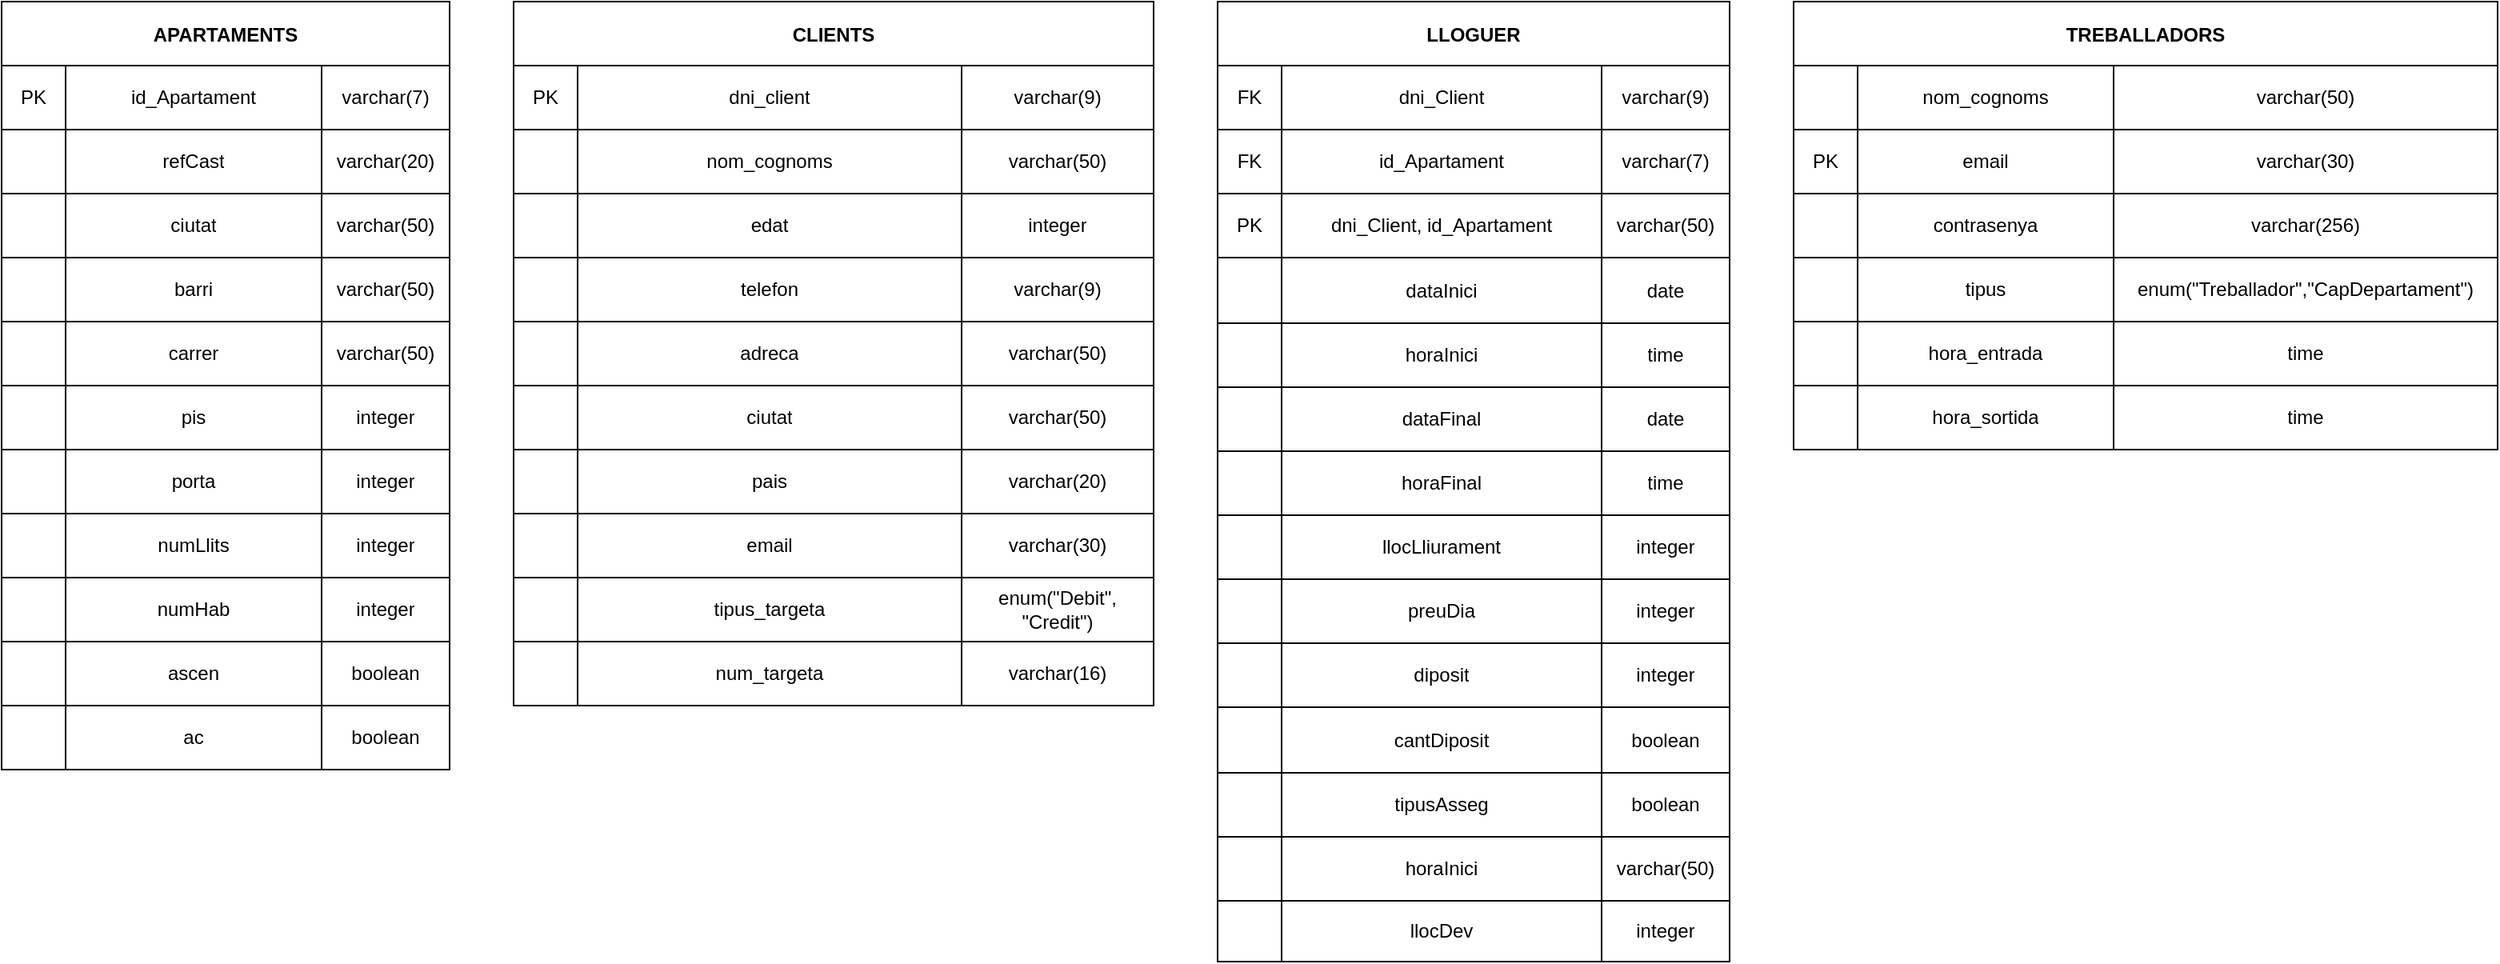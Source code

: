 <mxfile>
    <diagram id="vo9GyLfulPDTdgx8WjLS" name="Tablas">
        <mxGraphModel dx="1095" dy="426" grid="1" gridSize="10" guides="1" tooltips="1" connect="1" arrows="1" fold="1" page="1" pageScale="1" pageWidth="827" pageHeight="1169" math="0" shadow="0">
            <root>
                <mxCell id="0"/>
                <mxCell id="1" parent="0"/>
                <object label="APARTAMENTS" Test="" id="jsdwV-QsMSODCsqS7Jqh-134">
                    <mxCell style="shape=table;startSize=40;container=1;collapsible=0;childLayout=tableLayout;fontStyle=1;align=center;pointerEvents=1;" parent="1" vertex="1">
                        <mxGeometry x="40" y="40" width="280" height="480" as="geometry"/>
                    </mxCell>
                </object>
                <mxCell id="jsdwV-QsMSODCsqS7Jqh-135" value="" style="shape=partialRectangle;html=1;whiteSpace=wrap;collapsible=0;dropTarget=0;pointerEvents=0;fillColor=none;top=0;left=0;bottom=0;right=0;points=[[0,0.5],[1,0.5]];portConstraint=eastwest;" parent="jsdwV-QsMSODCsqS7Jqh-134" vertex="1">
                    <mxGeometry y="40" width="280" height="40" as="geometry"/>
                </mxCell>
                <mxCell id="jsdwV-QsMSODCsqS7Jqh-136" value="PK" style="shape=partialRectangle;html=1;whiteSpace=wrap;connectable=0;fillColor=none;top=0;left=0;bottom=0;right=0;overflow=hidden;pointerEvents=1;" parent="jsdwV-QsMSODCsqS7Jqh-135" vertex="1">
                    <mxGeometry width="40" height="40" as="geometry">
                        <mxRectangle width="40" height="40" as="alternateBounds"/>
                    </mxGeometry>
                </mxCell>
                <mxCell id="jsdwV-QsMSODCsqS7Jqh-137" value="&lt;span style=&quot;text-align: left&quot;&gt;id_Apartament&lt;/span&gt;" style="shape=partialRectangle;html=1;whiteSpace=wrap;connectable=0;fillColor=none;top=0;left=0;bottom=0;right=0;overflow=hidden;pointerEvents=1;" parent="jsdwV-QsMSODCsqS7Jqh-135" vertex="1">
                    <mxGeometry x="40" width="160" height="40" as="geometry">
                        <mxRectangle width="160" height="40" as="alternateBounds"/>
                    </mxGeometry>
                </mxCell>
                <mxCell id="jsdwV-QsMSODCsqS7Jqh-138" value="varchar(7)" style="shape=partialRectangle;html=1;whiteSpace=wrap;connectable=0;fillColor=none;top=0;left=0;bottom=0;right=0;overflow=hidden;pointerEvents=1;" parent="jsdwV-QsMSODCsqS7Jqh-135" vertex="1">
                    <mxGeometry x="200" width="80" height="40" as="geometry">
                        <mxRectangle width="80" height="40" as="alternateBounds"/>
                    </mxGeometry>
                </mxCell>
                <mxCell id="jsdwV-QsMSODCsqS7Jqh-139" value="" style="shape=partialRectangle;html=1;whiteSpace=wrap;collapsible=0;dropTarget=0;pointerEvents=0;fillColor=none;top=0;left=0;bottom=0;right=0;points=[[0,0.5],[1,0.5]];portConstraint=eastwest;" parent="jsdwV-QsMSODCsqS7Jqh-134" vertex="1">
                    <mxGeometry y="80" width="280" height="40" as="geometry"/>
                </mxCell>
                <mxCell id="jsdwV-QsMSODCsqS7Jqh-140" value="" style="shape=partialRectangle;html=1;whiteSpace=wrap;connectable=0;fillColor=none;top=0;left=0;bottom=0;right=0;overflow=hidden;pointerEvents=1;" parent="jsdwV-QsMSODCsqS7Jqh-139" vertex="1">
                    <mxGeometry width="40" height="40" as="geometry">
                        <mxRectangle width="40" height="40" as="alternateBounds"/>
                    </mxGeometry>
                </mxCell>
                <mxCell id="jsdwV-QsMSODCsqS7Jqh-141" value="refCast" style="shape=partialRectangle;html=1;whiteSpace=wrap;connectable=0;fillColor=none;top=0;left=0;bottom=0;right=0;overflow=hidden;pointerEvents=1;" parent="jsdwV-QsMSODCsqS7Jqh-139" vertex="1">
                    <mxGeometry x="40" width="160" height="40" as="geometry">
                        <mxRectangle width="160" height="40" as="alternateBounds"/>
                    </mxGeometry>
                </mxCell>
                <mxCell id="jsdwV-QsMSODCsqS7Jqh-142" value="varchar(20)" style="shape=partialRectangle;html=1;whiteSpace=wrap;connectable=0;fillColor=none;top=0;left=0;bottom=0;right=0;overflow=hidden;pointerEvents=1;" parent="jsdwV-QsMSODCsqS7Jqh-139" vertex="1">
                    <mxGeometry x="200" width="80" height="40" as="geometry">
                        <mxRectangle width="80" height="40" as="alternateBounds"/>
                    </mxGeometry>
                </mxCell>
                <mxCell id="jsdwV-QsMSODCsqS7Jqh-143" value="" style="shape=partialRectangle;html=1;whiteSpace=wrap;collapsible=0;dropTarget=0;pointerEvents=0;fillColor=none;top=0;left=0;bottom=0;right=0;points=[[0,0.5],[1,0.5]];portConstraint=eastwest;" parent="jsdwV-QsMSODCsqS7Jqh-134" vertex="1">
                    <mxGeometry y="120" width="280" height="40" as="geometry"/>
                </mxCell>
                <mxCell id="jsdwV-QsMSODCsqS7Jqh-144" value="" style="shape=partialRectangle;html=1;whiteSpace=wrap;connectable=0;fillColor=none;top=0;left=0;bottom=0;right=0;overflow=hidden;pointerEvents=1;" parent="jsdwV-QsMSODCsqS7Jqh-143" vertex="1">
                    <mxGeometry width="40" height="40" as="geometry">
                        <mxRectangle width="40" height="40" as="alternateBounds"/>
                    </mxGeometry>
                </mxCell>
                <mxCell id="jsdwV-QsMSODCsqS7Jqh-145" value="ciutat" style="shape=partialRectangle;html=1;whiteSpace=wrap;connectable=0;fillColor=none;top=0;left=0;bottom=0;right=0;overflow=hidden;pointerEvents=1;" parent="jsdwV-QsMSODCsqS7Jqh-143" vertex="1">
                    <mxGeometry x="40" width="160" height="40" as="geometry">
                        <mxRectangle width="160" height="40" as="alternateBounds"/>
                    </mxGeometry>
                </mxCell>
                <mxCell id="jsdwV-QsMSODCsqS7Jqh-146" value="varchar(50)" style="shape=partialRectangle;html=1;whiteSpace=wrap;connectable=0;fillColor=none;top=0;left=0;bottom=0;right=0;overflow=hidden;pointerEvents=1;" parent="jsdwV-QsMSODCsqS7Jqh-143" vertex="1">
                    <mxGeometry x="200" width="80" height="40" as="geometry">
                        <mxRectangle width="80" height="40" as="alternateBounds"/>
                    </mxGeometry>
                </mxCell>
                <mxCell id="70" style="shape=partialRectangle;html=1;whiteSpace=wrap;collapsible=0;dropTarget=0;pointerEvents=0;fillColor=none;top=0;left=0;bottom=0;right=0;points=[[0,0.5],[1,0.5]];portConstraint=eastwest;" parent="jsdwV-QsMSODCsqS7Jqh-134" vertex="1">
                    <mxGeometry y="160" width="280" height="40" as="geometry"/>
                </mxCell>
                <mxCell id="71" style="shape=partialRectangle;html=1;whiteSpace=wrap;connectable=0;fillColor=none;top=0;left=0;bottom=0;right=0;overflow=hidden;pointerEvents=1;" parent="70" vertex="1">
                    <mxGeometry width="40" height="40" as="geometry">
                        <mxRectangle width="40" height="40" as="alternateBounds"/>
                    </mxGeometry>
                </mxCell>
                <mxCell id="72" value="barri" style="shape=partialRectangle;html=1;whiteSpace=wrap;connectable=0;fillColor=none;top=0;left=0;bottom=0;right=0;overflow=hidden;pointerEvents=1;" parent="70" vertex="1">
                    <mxGeometry x="40" width="160" height="40" as="geometry">
                        <mxRectangle width="160" height="40" as="alternateBounds"/>
                    </mxGeometry>
                </mxCell>
                <mxCell id="73" value="varchar(50)" style="shape=partialRectangle;html=1;whiteSpace=wrap;connectable=0;fillColor=none;top=0;left=0;bottom=0;right=0;overflow=hidden;pointerEvents=1;" parent="70" vertex="1">
                    <mxGeometry x="200" width="80" height="40" as="geometry">
                        <mxRectangle width="80" height="40" as="alternateBounds"/>
                    </mxGeometry>
                </mxCell>
                <mxCell id="495" style="shape=partialRectangle;html=1;whiteSpace=wrap;collapsible=0;dropTarget=0;pointerEvents=0;fillColor=none;top=0;left=0;bottom=0;right=0;points=[[0,0.5],[1,0.5]];portConstraint=eastwest;" parent="jsdwV-QsMSODCsqS7Jqh-134" vertex="1">
                    <mxGeometry y="200" width="280" height="40" as="geometry"/>
                </mxCell>
                <mxCell id="496" style="shape=partialRectangle;html=1;whiteSpace=wrap;connectable=0;fillColor=none;top=0;left=0;bottom=0;right=0;overflow=hidden;pointerEvents=1;" parent="495" vertex="1">
                    <mxGeometry width="40" height="40" as="geometry">
                        <mxRectangle width="40" height="40" as="alternateBounds"/>
                    </mxGeometry>
                </mxCell>
                <mxCell id="497" value="carrer" style="shape=partialRectangle;html=1;whiteSpace=wrap;connectable=0;fillColor=none;top=0;left=0;bottom=0;right=0;overflow=hidden;pointerEvents=1;" parent="495" vertex="1">
                    <mxGeometry x="40" width="160" height="40" as="geometry">
                        <mxRectangle width="160" height="40" as="alternateBounds"/>
                    </mxGeometry>
                </mxCell>
                <mxCell id="498" value="varchar(50)" style="shape=partialRectangle;html=1;whiteSpace=wrap;connectable=0;fillColor=none;top=0;left=0;bottom=0;right=0;overflow=hidden;pointerEvents=1;" parent="495" vertex="1">
                    <mxGeometry x="200" width="80" height="40" as="geometry">
                        <mxRectangle width="80" height="40" as="alternateBounds"/>
                    </mxGeometry>
                </mxCell>
                <mxCell id="515" style="shape=partialRectangle;html=1;whiteSpace=wrap;collapsible=0;dropTarget=0;pointerEvents=0;fillColor=none;top=0;left=0;bottom=0;right=0;points=[[0,0.5],[1,0.5]];portConstraint=eastwest;" parent="jsdwV-QsMSODCsqS7Jqh-134" vertex="1">
                    <mxGeometry y="240" width="280" height="40" as="geometry"/>
                </mxCell>
                <mxCell id="516" style="shape=partialRectangle;html=1;whiteSpace=wrap;connectable=0;fillColor=none;top=0;left=0;bottom=0;right=0;overflow=hidden;pointerEvents=1;" parent="515" vertex="1">
                    <mxGeometry width="40" height="40" as="geometry">
                        <mxRectangle width="40" height="40" as="alternateBounds"/>
                    </mxGeometry>
                </mxCell>
                <mxCell id="517" value="pis" style="shape=partialRectangle;html=1;whiteSpace=wrap;connectable=0;fillColor=none;top=0;left=0;bottom=0;right=0;overflow=hidden;pointerEvents=1;" parent="515" vertex="1">
                    <mxGeometry x="40" width="160" height="40" as="geometry">
                        <mxRectangle width="160" height="40" as="alternateBounds"/>
                    </mxGeometry>
                </mxCell>
                <mxCell id="518" value="integer" style="shape=partialRectangle;html=1;whiteSpace=wrap;connectable=0;fillColor=none;top=0;left=0;bottom=0;right=0;overflow=hidden;pointerEvents=1;" parent="515" vertex="1">
                    <mxGeometry x="200" width="80" height="40" as="geometry">
                        <mxRectangle width="80" height="40" as="alternateBounds"/>
                    </mxGeometry>
                </mxCell>
                <mxCell id="519" style="shape=partialRectangle;html=1;whiteSpace=wrap;collapsible=0;dropTarget=0;pointerEvents=0;fillColor=none;top=0;left=0;bottom=0;right=0;points=[[0,0.5],[1,0.5]];portConstraint=eastwest;" parent="jsdwV-QsMSODCsqS7Jqh-134" vertex="1">
                    <mxGeometry y="280" width="280" height="40" as="geometry"/>
                </mxCell>
                <mxCell id="520" style="shape=partialRectangle;html=1;whiteSpace=wrap;connectable=0;fillColor=none;top=0;left=0;bottom=0;right=0;overflow=hidden;pointerEvents=1;" parent="519" vertex="1">
                    <mxGeometry width="40" height="40" as="geometry">
                        <mxRectangle width="40" height="40" as="alternateBounds"/>
                    </mxGeometry>
                </mxCell>
                <mxCell id="521" value="porta" style="shape=partialRectangle;html=1;whiteSpace=wrap;connectable=0;fillColor=none;top=0;left=0;bottom=0;right=0;overflow=hidden;pointerEvents=1;" parent="519" vertex="1">
                    <mxGeometry x="40" width="160" height="40" as="geometry">
                        <mxRectangle width="160" height="40" as="alternateBounds"/>
                    </mxGeometry>
                </mxCell>
                <mxCell id="522" value="integer" style="shape=partialRectangle;html=1;whiteSpace=wrap;connectable=0;fillColor=none;top=0;left=0;bottom=0;right=0;overflow=hidden;pointerEvents=1;" parent="519" vertex="1">
                    <mxGeometry x="200" width="80" height="40" as="geometry">
                        <mxRectangle width="80" height="40" as="alternateBounds"/>
                    </mxGeometry>
                </mxCell>
                <mxCell id="523" style="shape=partialRectangle;html=1;whiteSpace=wrap;collapsible=0;dropTarget=0;pointerEvents=0;fillColor=none;top=0;left=0;bottom=0;right=0;points=[[0,0.5],[1,0.5]];portConstraint=eastwest;" parent="jsdwV-QsMSODCsqS7Jqh-134" vertex="1">
                    <mxGeometry y="320" width="280" height="40" as="geometry"/>
                </mxCell>
                <mxCell id="524" style="shape=partialRectangle;html=1;whiteSpace=wrap;connectable=0;fillColor=none;top=0;left=0;bottom=0;right=0;overflow=hidden;pointerEvents=1;" parent="523" vertex="1">
                    <mxGeometry width="40" height="40" as="geometry">
                        <mxRectangle width="40" height="40" as="alternateBounds"/>
                    </mxGeometry>
                </mxCell>
                <mxCell id="525" value="numLlits" style="shape=partialRectangle;html=1;whiteSpace=wrap;connectable=0;fillColor=none;top=0;left=0;bottom=0;right=0;overflow=hidden;pointerEvents=1;" parent="523" vertex="1">
                    <mxGeometry x="40" width="160" height="40" as="geometry">
                        <mxRectangle width="160" height="40" as="alternateBounds"/>
                    </mxGeometry>
                </mxCell>
                <mxCell id="526" value="integer" style="shape=partialRectangle;html=1;whiteSpace=wrap;connectable=0;fillColor=none;top=0;left=0;bottom=0;right=0;overflow=hidden;pointerEvents=1;" parent="523" vertex="1">
                    <mxGeometry x="200" width="80" height="40" as="geometry">
                        <mxRectangle width="80" height="40" as="alternateBounds"/>
                    </mxGeometry>
                </mxCell>
                <mxCell id="527" style="shape=partialRectangle;html=1;whiteSpace=wrap;collapsible=0;dropTarget=0;pointerEvents=0;fillColor=none;top=0;left=0;bottom=0;right=0;points=[[0,0.5],[1,0.5]];portConstraint=eastwest;" parent="jsdwV-QsMSODCsqS7Jqh-134" vertex="1">
                    <mxGeometry y="360" width="280" height="40" as="geometry"/>
                </mxCell>
                <mxCell id="528" style="shape=partialRectangle;html=1;whiteSpace=wrap;connectable=0;fillColor=none;top=0;left=0;bottom=0;right=0;overflow=hidden;pointerEvents=1;" parent="527" vertex="1">
                    <mxGeometry width="40" height="40" as="geometry">
                        <mxRectangle width="40" height="40" as="alternateBounds"/>
                    </mxGeometry>
                </mxCell>
                <mxCell id="529" value="numHab" style="shape=partialRectangle;html=1;whiteSpace=wrap;connectable=0;fillColor=none;top=0;left=0;bottom=0;right=0;overflow=hidden;pointerEvents=1;" parent="527" vertex="1">
                    <mxGeometry x="40" width="160" height="40" as="geometry">
                        <mxRectangle width="160" height="40" as="alternateBounds"/>
                    </mxGeometry>
                </mxCell>
                <mxCell id="530" value="integer" style="shape=partialRectangle;html=1;whiteSpace=wrap;connectable=0;fillColor=none;top=0;left=0;bottom=0;right=0;overflow=hidden;pointerEvents=1;" parent="527" vertex="1">
                    <mxGeometry x="200" width="80" height="40" as="geometry">
                        <mxRectangle width="80" height="40" as="alternateBounds"/>
                    </mxGeometry>
                </mxCell>
                <mxCell id="531" style="shape=partialRectangle;html=1;whiteSpace=wrap;collapsible=0;dropTarget=0;pointerEvents=0;fillColor=none;top=0;left=0;bottom=0;right=0;points=[[0,0.5],[1,0.5]];portConstraint=eastwest;" parent="jsdwV-QsMSODCsqS7Jqh-134" vertex="1">
                    <mxGeometry y="400" width="280" height="40" as="geometry"/>
                </mxCell>
                <mxCell id="532" style="shape=partialRectangle;html=1;whiteSpace=wrap;connectable=0;fillColor=none;top=0;left=0;bottom=0;right=0;overflow=hidden;pointerEvents=1;" parent="531" vertex="1">
                    <mxGeometry width="40" height="40" as="geometry">
                        <mxRectangle width="40" height="40" as="alternateBounds"/>
                    </mxGeometry>
                </mxCell>
                <mxCell id="533" value="ascen" style="shape=partialRectangle;html=1;whiteSpace=wrap;connectable=0;fillColor=none;top=0;left=0;bottom=0;right=0;overflow=hidden;pointerEvents=1;" parent="531" vertex="1">
                    <mxGeometry x="40" width="160" height="40" as="geometry">
                        <mxRectangle width="160" height="40" as="alternateBounds"/>
                    </mxGeometry>
                </mxCell>
                <mxCell id="534" value="boolean" style="shape=partialRectangle;html=1;whiteSpace=wrap;connectable=0;fillColor=none;top=0;left=0;bottom=0;right=0;overflow=hidden;pointerEvents=1;" parent="531" vertex="1">
                    <mxGeometry x="200" width="80" height="40" as="geometry">
                        <mxRectangle width="80" height="40" as="alternateBounds"/>
                    </mxGeometry>
                </mxCell>
                <mxCell id="547" style="shape=partialRectangle;html=1;whiteSpace=wrap;collapsible=0;dropTarget=0;pointerEvents=0;fillColor=none;top=0;left=0;bottom=0;right=0;points=[[0,0.5],[1,0.5]];portConstraint=eastwest;" parent="jsdwV-QsMSODCsqS7Jqh-134" vertex="1">
                    <mxGeometry y="440" width="280" height="40" as="geometry"/>
                </mxCell>
                <mxCell id="548" style="shape=partialRectangle;html=1;whiteSpace=wrap;connectable=0;fillColor=none;top=0;left=0;bottom=0;right=0;overflow=hidden;pointerEvents=1;" parent="547" vertex="1">
                    <mxGeometry width="40" height="40" as="geometry">
                        <mxRectangle width="40" height="40" as="alternateBounds"/>
                    </mxGeometry>
                </mxCell>
                <mxCell id="549" value="ac" style="shape=partialRectangle;html=1;whiteSpace=wrap;connectable=0;fillColor=none;top=0;left=0;bottom=0;right=0;overflow=hidden;pointerEvents=1;" parent="547" vertex="1">
                    <mxGeometry x="40" width="160" height="40" as="geometry">
                        <mxRectangle width="160" height="40" as="alternateBounds"/>
                    </mxGeometry>
                </mxCell>
                <mxCell id="550" value="boolean" style="shape=partialRectangle;html=1;whiteSpace=wrap;connectable=0;fillColor=none;top=0;left=0;bottom=0;right=0;overflow=hidden;pointerEvents=1;" parent="547" vertex="1">
                    <mxGeometry x="200" width="80" height="40" as="geometry">
                        <mxRectangle width="80" height="40" as="alternateBounds"/>
                    </mxGeometry>
                </mxCell>
                <mxCell id="5" value="CLIENTS" style="shape=table;startSize=40;container=1;collapsible=0;childLayout=tableLayout;fontStyle=1;align=center;pointerEvents=1;" parent="1" vertex="1">
                    <mxGeometry x="360" y="40" width="400" height="440" as="geometry"/>
                </mxCell>
                <mxCell id="6" value="" style="shape=partialRectangle;html=1;whiteSpace=wrap;collapsible=0;dropTarget=0;pointerEvents=0;fillColor=none;top=0;left=0;bottom=0;right=0;points=[[0,0.5],[1,0.5]];portConstraint=eastwest;" parent="5" vertex="1">
                    <mxGeometry y="40" width="400" height="40" as="geometry"/>
                </mxCell>
                <mxCell id="7" value="PK" style="shape=partialRectangle;html=1;whiteSpace=wrap;connectable=0;fillColor=none;top=0;left=0;bottom=0;right=0;overflow=hidden;pointerEvents=1;" parent="6" vertex="1">
                    <mxGeometry width="40" height="40" as="geometry">
                        <mxRectangle width="40" height="40" as="alternateBounds"/>
                    </mxGeometry>
                </mxCell>
                <mxCell id="8" value="&lt;span style=&quot;text-align: left&quot;&gt;dni_client&lt;/span&gt;" style="shape=partialRectangle;html=1;whiteSpace=wrap;connectable=0;fillColor=none;top=0;left=0;bottom=0;right=0;overflow=hidden;pointerEvents=1;" parent="6" vertex="1">
                    <mxGeometry x="40" width="240" height="40" as="geometry">
                        <mxRectangle width="240" height="40" as="alternateBounds"/>
                    </mxGeometry>
                </mxCell>
                <mxCell id="9" value="varchar(9)" style="shape=partialRectangle;html=1;whiteSpace=wrap;connectable=0;fillColor=none;top=0;left=0;bottom=0;right=0;overflow=hidden;pointerEvents=1;" parent="6" vertex="1">
                    <mxGeometry x="280" width="120" height="40" as="geometry">
                        <mxRectangle width="120" height="40" as="alternateBounds"/>
                    </mxGeometry>
                </mxCell>
                <mxCell id="10" value="" style="shape=partialRectangle;html=1;whiteSpace=wrap;collapsible=0;dropTarget=0;pointerEvents=0;fillColor=none;top=0;left=0;bottom=0;right=0;points=[[0,0.5],[1,0.5]];portConstraint=eastwest;" parent="5" vertex="1">
                    <mxGeometry y="80" width="400" height="40" as="geometry"/>
                </mxCell>
                <mxCell id="11" value="" style="shape=partialRectangle;html=1;whiteSpace=wrap;connectable=0;fillColor=none;top=0;left=0;bottom=0;right=0;overflow=hidden;pointerEvents=1;" parent="10" vertex="1">
                    <mxGeometry width="40" height="40" as="geometry">
                        <mxRectangle width="40" height="40" as="alternateBounds"/>
                    </mxGeometry>
                </mxCell>
                <mxCell id="12" value="nom_cognoms" style="shape=partialRectangle;html=1;whiteSpace=wrap;connectable=0;fillColor=none;top=0;left=0;bottom=0;right=0;overflow=hidden;pointerEvents=1;" parent="10" vertex="1">
                    <mxGeometry x="40" width="240" height="40" as="geometry">
                        <mxRectangle width="240" height="40" as="alternateBounds"/>
                    </mxGeometry>
                </mxCell>
                <mxCell id="13" value="varchar(50)" style="shape=partialRectangle;html=1;whiteSpace=wrap;connectable=0;fillColor=none;top=0;left=0;bottom=0;right=0;overflow=hidden;pointerEvents=1;" parent="10" vertex="1">
                    <mxGeometry x="280" width="120" height="40" as="geometry">
                        <mxRectangle width="120" height="40" as="alternateBounds"/>
                    </mxGeometry>
                </mxCell>
                <mxCell id="14" value="" style="shape=partialRectangle;html=1;whiteSpace=wrap;collapsible=0;dropTarget=0;pointerEvents=0;fillColor=none;top=0;left=0;bottom=0;right=0;points=[[0,0.5],[1,0.5]];portConstraint=eastwest;" parent="5" vertex="1">
                    <mxGeometry y="120" width="400" height="40" as="geometry"/>
                </mxCell>
                <mxCell id="15" value="" style="shape=partialRectangle;html=1;whiteSpace=wrap;connectable=0;fillColor=none;top=0;left=0;bottom=0;right=0;overflow=hidden;pointerEvents=1;" parent="14" vertex="1">
                    <mxGeometry width="40" height="40" as="geometry">
                        <mxRectangle width="40" height="40" as="alternateBounds"/>
                    </mxGeometry>
                </mxCell>
                <mxCell id="16" value="edat" style="shape=partialRectangle;html=1;whiteSpace=wrap;connectable=0;fillColor=none;top=0;left=0;bottom=0;right=0;overflow=hidden;pointerEvents=1;" parent="14" vertex="1">
                    <mxGeometry x="40" width="240" height="40" as="geometry">
                        <mxRectangle width="240" height="40" as="alternateBounds"/>
                    </mxGeometry>
                </mxCell>
                <mxCell id="17" value="integer" style="shape=partialRectangle;html=1;whiteSpace=wrap;connectable=0;fillColor=none;top=0;left=0;bottom=0;right=0;overflow=hidden;pointerEvents=1;" parent="14" vertex="1">
                    <mxGeometry x="280" width="120" height="40" as="geometry">
                        <mxRectangle width="120" height="40" as="alternateBounds"/>
                    </mxGeometry>
                </mxCell>
                <mxCell id="499" style="shape=partialRectangle;html=1;whiteSpace=wrap;collapsible=0;dropTarget=0;pointerEvents=0;fillColor=none;top=0;left=0;bottom=0;right=0;points=[[0,0.5],[1,0.5]];portConstraint=eastwest;" parent="5" vertex="1">
                    <mxGeometry y="160" width="400" height="40" as="geometry"/>
                </mxCell>
                <mxCell id="500" style="shape=partialRectangle;html=1;whiteSpace=wrap;connectable=0;fillColor=none;top=0;left=0;bottom=0;right=0;overflow=hidden;pointerEvents=1;" parent="499" vertex="1">
                    <mxGeometry width="40" height="40" as="geometry">
                        <mxRectangle width="40" height="40" as="alternateBounds"/>
                    </mxGeometry>
                </mxCell>
                <mxCell id="501" value="telefon" style="shape=partialRectangle;html=1;whiteSpace=wrap;connectable=0;fillColor=none;top=0;left=0;bottom=0;right=0;overflow=hidden;pointerEvents=1;" parent="499" vertex="1">
                    <mxGeometry x="40" width="240" height="40" as="geometry">
                        <mxRectangle width="240" height="40" as="alternateBounds"/>
                    </mxGeometry>
                </mxCell>
                <mxCell id="502" value="varchar(9)" style="shape=partialRectangle;html=1;whiteSpace=wrap;connectable=0;fillColor=none;top=0;left=0;bottom=0;right=0;overflow=hidden;pointerEvents=1;" parent="499" vertex="1">
                    <mxGeometry x="280" width="120" height="40" as="geometry">
                        <mxRectangle width="120" height="40" as="alternateBounds"/>
                    </mxGeometry>
                </mxCell>
                <mxCell id="503" style="shape=partialRectangle;html=1;whiteSpace=wrap;collapsible=0;dropTarget=0;pointerEvents=0;fillColor=none;top=0;left=0;bottom=0;right=0;points=[[0,0.5],[1,0.5]];portConstraint=eastwest;" parent="5" vertex="1">
                    <mxGeometry y="200" width="400" height="40" as="geometry"/>
                </mxCell>
                <mxCell id="504" style="shape=partialRectangle;html=1;whiteSpace=wrap;connectable=0;fillColor=none;top=0;left=0;bottom=0;right=0;overflow=hidden;pointerEvents=1;" parent="503" vertex="1">
                    <mxGeometry width="40" height="40" as="geometry">
                        <mxRectangle width="40" height="40" as="alternateBounds"/>
                    </mxGeometry>
                </mxCell>
                <mxCell id="505" value="adreca" style="shape=partialRectangle;html=1;whiteSpace=wrap;connectable=0;fillColor=none;top=0;left=0;bottom=0;right=0;overflow=hidden;pointerEvents=1;" parent="503" vertex="1">
                    <mxGeometry x="40" width="240" height="40" as="geometry">
                        <mxRectangle width="240" height="40" as="alternateBounds"/>
                    </mxGeometry>
                </mxCell>
                <mxCell id="506" value="varchar(50)" style="shape=partialRectangle;html=1;whiteSpace=wrap;connectable=0;fillColor=none;top=0;left=0;bottom=0;right=0;overflow=hidden;pointerEvents=1;" parent="503" vertex="1">
                    <mxGeometry x="280" width="120" height="40" as="geometry">
                        <mxRectangle width="120" height="40" as="alternateBounds"/>
                    </mxGeometry>
                </mxCell>
                <mxCell id="507" style="shape=partialRectangle;html=1;whiteSpace=wrap;collapsible=0;dropTarget=0;pointerEvents=0;fillColor=none;top=0;left=0;bottom=0;right=0;points=[[0,0.5],[1,0.5]];portConstraint=eastwest;" parent="5" vertex="1">
                    <mxGeometry y="240" width="400" height="40" as="geometry"/>
                </mxCell>
                <mxCell id="508" style="shape=partialRectangle;html=1;whiteSpace=wrap;connectable=0;fillColor=none;top=0;left=0;bottom=0;right=0;overflow=hidden;pointerEvents=1;" parent="507" vertex="1">
                    <mxGeometry width="40" height="40" as="geometry">
                        <mxRectangle width="40" height="40" as="alternateBounds"/>
                    </mxGeometry>
                </mxCell>
                <mxCell id="509" value="ciutat" style="shape=partialRectangle;html=1;whiteSpace=wrap;connectable=0;fillColor=none;top=0;left=0;bottom=0;right=0;overflow=hidden;pointerEvents=1;" parent="507" vertex="1">
                    <mxGeometry x="40" width="240" height="40" as="geometry">
                        <mxRectangle width="240" height="40" as="alternateBounds"/>
                    </mxGeometry>
                </mxCell>
                <mxCell id="510" value="varchar(50)" style="shape=partialRectangle;html=1;whiteSpace=wrap;connectable=0;fillColor=none;top=0;left=0;bottom=0;right=0;overflow=hidden;pointerEvents=1;" parent="507" vertex="1">
                    <mxGeometry x="280" width="120" height="40" as="geometry">
                        <mxRectangle width="120" height="40" as="alternateBounds"/>
                    </mxGeometry>
                </mxCell>
                <mxCell id="511" style="shape=partialRectangle;html=1;whiteSpace=wrap;collapsible=0;dropTarget=0;pointerEvents=0;fillColor=none;top=0;left=0;bottom=0;right=0;points=[[0,0.5],[1,0.5]];portConstraint=eastwest;" parent="5" vertex="1">
                    <mxGeometry y="280" width="400" height="40" as="geometry"/>
                </mxCell>
                <mxCell id="512" style="shape=partialRectangle;html=1;whiteSpace=wrap;connectable=0;fillColor=none;top=0;left=0;bottom=0;right=0;overflow=hidden;pointerEvents=1;" parent="511" vertex="1">
                    <mxGeometry width="40" height="40" as="geometry">
                        <mxRectangle width="40" height="40" as="alternateBounds"/>
                    </mxGeometry>
                </mxCell>
                <mxCell id="513" value="pais" style="shape=partialRectangle;html=1;whiteSpace=wrap;connectable=0;fillColor=none;top=0;left=0;bottom=0;right=0;overflow=hidden;pointerEvents=1;" parent="511" vertex="1">
                    <mxGeometry x="40" width="240" height="40" as="geometry">
                        <mxRectangle width="240" height="40" as="alternateBounds"/>
                    </mxGeometry>
                </mxCell>
                <mxCell id="514" value="varchar(20)" style="shape=partialRectangle;html=1;whiteSpace=wrap;connectable=0;fillColor=none;top=0;left=0;bottom=0;right=0;overflow=hidden;pointerEvents=1;" parent="511" vertex="1">
                    <mxGeometry x="280" width="120" height="40" as="geometry">
                        <mxRectangle width="120" height="40" as="alternateBounds"/>
                    </mxGeometry>
                </mxCell>
                <mxCell id="535" style="shape=partialRectangle;html=1;whiteSpace=wrap;collapsible=0;dropTarget=0;pointerEvents=0;fillColor=none;top=0;left=0;bottom=0;right=0;points=[[0,0.5],[1,0.5]];portConstraint=eastwest;" parent="5" vertex="1">
                    <mxGeometry y="320" width="400" height="40" as="geometry"/>
                </mxCell>
                <mxCell id="536" style="shape=partialRectangle;html=1;whiteSpace=wrap;connectable=0;fillColor=none;top=0;left=0;bottom=0;right=0;overflow=hidden;pointerEvents=1;" parent="535" vertex="1">
                    <mxGeometry width="40" height="40" as="geometry">
                        <mxRectangle width="40" height="40" as="alternateBounds"/>
                    </mxGeometry>
                </mxCell>
                <mxCell id="537" value="email" style="shape=partialRectangle;html=1;whiteSpace=wrap;connectable=0;fillColor=none;top=0;left=0;bottom=0;right=0;overflow=hidden;pointerEvents=1;" parent="535" vertex="1">
                    <mxGeometry x="40" width="240" height="40" as="geometry">
                        <mxRectangle width="240" height="40" as="alternateBounds"/>
                    </mxGeometry>
                </mxCell>
                <mxCell id="538" value="varchar(30)" style="shape=partialRectangle;html=1;whiteSpace=wrap;connectable=0;fillColor=none;top=0;left=0;bottom=0;right=0;overflow=hidden;pointerEvents=1;" parent="535" vertex="1">
                    <mxGeometry x="280" width="120" height="40" as="geometry">
                        <mxRectangle width="120" height="40" as="alternateBounds"/>
                    </mxGeometry>
                </mxCell>
                <mxCell id="539" style="shape=partialRectangle;html=1;whiteSpace=wrap;collapsible=0;dropTarget=0;pointerEvents=0;fillColor=none;top=0;left=0;bottom=0;right=0;points=[[0,0.5],[1,0.5]];portConstraint=eastwest;" parent="5" vertex="1">
                    <mxGeometry y="360" width="400" height="40" as="geometry"/>
                </mxCell>
                <mxCell id="540" style="shape=partialRectangle;html=1;whiteSpace=wrap;connectable=0;fillColor=none;top=0;left=0;bottom=0;right=0;overflow=hidden;pointerEvents=1;" parent="539" vertex="1">
                    <mxGeometry width="40" height="40" as="geometry">
                        <mxRectangle width="40" height="40" as="alternateBounds"/>
                    </mxGeometry>
                </mxCell>
                <mxCell id="541" value="tipus_targeta" style="shape=partialRectangle;html=1;whiteSpace=wrap;connectable=0;fillColor=none;top=0;left=0;bottom=0;right=0;overflow=hidden;pointerEvents=1;" parent="539" vertex="1">
                    <mxGeometry x="40" width="240" height="40" as="geometry">
                        <mxRectangle width="240" height="40" as="alternateBounds"/>
                    </mxGeometry>
                </mxCell>
                <mxCell id="542" value="enum(&quot;Debit&quot;, &quot;Credit&quot;)" style="shape=partialRectangle;html=1;whiteSpace=wrap;connectable=0;fillColor=none;top=0;left=0;bottom=0;right=0;overflow=hidden;pointerEvents=1;" parent="539" vertex="1">
                    <mxGeometry x="280" width="120" height="40" as="geometry">
                        <mxRectangle width="120" height="40" as="alternateBounds"/>
                    </mxGeometry>
                </mxCell>
                <mxCell id="543" style="shape=partialRectangle;html=1;whiteSpace=wrap;collapsible=0;dropTarget=0;pointerEvents=0;fillColor=none;top=0;left=0;bottom=0;right=0;points=[[0,0.5],[1,0.5]];portConstraint=eastwest;" parent="5" vertex="1">
                    <mxGeometry y="400" width="400" height="40" as="geometry"/>
                </mxCell>
                <mxCell id="544" style="shape=partialRectangle;html=1;whiteSpace=wrap;connectable=0;fillColor=none;top=0;left=0;bottom=0;right=0;overflow=hidden;pointerEvents=1;" parent="543" vertex="1">
                    <mxGeometry width="40" height="40" as="geometry">
                        <mxRectangle width="40" height="40" as="alternateBounds"/>
                    </mxGeometry>
                </mxCell>
                <mxCell id="545" value="num_targeta" style="shape=partialRectangle;html=1;whiteSpace=wrap;connectable=0;fillColor=none;top=0;left=0;bottom=0;right=0;overflow=hidden;pointerEvents=1;" parent="543" vertex="1">
                    <mxGeometry x="40" width="240" height="40" as="geometry">
                        <mxRectangle width="240" height="40" as="alternateBounds"/>
                    </mxGeometry>
                </mxCell>
                <mxCell id="546" value="varchar(16)" style="shape=partialRectangle;html=1;whiteSpace=wrap;connectable=0;fillColor=none;top=0;left=0;bottom=0;right=0;overflow=hidden;pointerEvents=1;" parent="543" vertex="1">
                    <mxGeometry x="280" width="120" height="40" as="geometry">
                        <mxRectangle width="120" height="40" as="alternateBounds"/>
                    </mxGeometry>
                </mxCell>
                <object label="LLOGUER" Test="" id="551">
                    <mxCell style="shape=table;startSize=40;container=1;collapsible=0;childLayout=tableLayout;fontStyle=1;align=center;pointerEvents=1;" parent="1" vertex="1">
                        <mxGeometry x="800" y="40" width="320" height="600" as="geometry"/>
                    </mxCell>
                </object>
                <mxCell id="552" value="" style="shape=partialRectangle;html=1;whiteSpace=wrap;collapsible=0;dropTarget=0;pointerEvents=0;fillColor=none;top=0;left=0;bottom=0;right=0;points=[[0,0.5],[1,0.5]];portConstraint=eastwest;" parent="551" vertex="1">
                    <mxGeometry y="40" width="320" height="40" as="geometry"/>
                </mxCell>
                <mxCell id="553" value="FK" style="shape=partialRectangle;html=1;whiteSpace=wrap;connectable=0;fillColor=none;top=0;left=0;bottom=0;right=0;overflow=hidden;pointerEvents=1;" parent="552" vertex="1">
                    <mxGeometry width="40" height="40" as="geometry">
                        <mxRectangle width="40" height="40" as="alternateBounds"/>
                    </mxGeometry>
                </mxCell>
                <mxCell id="554" value="dni_Client" style="shape=partialRectangle;html=1;whiteSpace=wrap;connectable=0;fillColor=none;top=0;left=0;bottom=0;right=0;overflow=hidden;pointerEvents=1;" parent="552" vertex="1">
                    <mxGeometry x="40" width="200" height="40" as="geometry">
                        <mxRectangle width="200" height="40" as="alternateBounds"/>
                    </mxGeometry>
                </mxCell>
                <mxCell id="555" value="varchar(9)" style="shape=partialRectangle;html=1;whiteSpace=wrap;connectable=0;fillColor=none;top=0;left=0;bottom=0;right=0;overflow=hidden;pointerEvents=1;" parent="552" vertex="1">
                    <mxGeometry x="240" width="80" height="40" as="geometry">
                        <mxRectangle width="80" height="40" as="alternateBounds"/>
                    </mxGeometry>
                </mxCell>
                <mxCell id="556" value="" style="shape=partialRectangle;html=1;whiteSpace=wrap;collapsible=0;dropTarget=0;pointerEvents=0;fillColor=none;top=0;left=0;bottom=0;right=0;points=[[0,0.5],[1,0.5]];portConstraint=eastwest;" parent="551" vertex="1">
                    <mxGeometry y="80" width="320" height="40" as="geometry"/>
                </mxCell>
                <mxCell id="557" value="FK" style="shape=partialRectangle;html=1;whiteSpace=wrap;connectable=0;fillColor=none;top=0;left=0;bottom=0;right=0;overflow=hidden;pointerEvents=1;" parent="556" vertex="1">
                    <mxGeometry width="40" height="40" as="geometry">
                        <mxRectangle width="40" height="40" as="alternateBounds"/>
                    </mxGeometry>
                </mxCell>
                <mxCell id="558" value="id_Apartament" style="shape=partialRectangle;html=1;whiteSpace=wrap;connectable=0;fillColor=none;top=0;left=0;bottom=0;right=0;overflow=hidden;pointerEvents=1;" parent="556" vertex="1">
                    <mxGeometry x="40" width="200" height="40" as="geometry">
                        <mxRectangle width="200" height="40" as="alternateBounds"/>
                    </mxGeometry>
                </mxCell>
                <mxCell id="559" value="varchar(7)" style="shape=partialRectangle;html=1;whiteSpace=wrap;connectable=0;fillColor=none;top=0;left=0;bottom=0;right=0;overflow=hidden;pointerEvents=1;" parent="556" vertex="1">
                    <mxGeometry x="240" width="80" height="40" as="geometry">
                        <mxRectangle width="80" height="40" as="alternateBounds"/>
                    </mxGeometry>
                </mxCell>
                <mxCell id="560" value="" style="shape=partialRectangle;html=1;whiteSpace=wrap;collapsible=0;dropTarget=0;pointerEvents=0;fillColor=none;top=0;left=0;bottom=0;right=0;points=[[0,0.5],[1,0.5]];portConstraint=eastwest;" parent="551" vertex="1">
                    <mxGeometry y="120" width="320" height="40" as="geometry"/>
                </mxCell>
                <mxCell id="561" value="PK" style="shape=partialRectangle;html=1;whiteSpace=wrap;connectable=0;fillColor=none;top=0;left=0;bottom=0;right=0;overflow=hidden;pointerEvents=1;" parent="560" vertex="1">
                    <mxGeometry width="40" height="40" as="geometry">
                        <mxRectangle width="40" height="40" as="alternateBounds"/>
                    </mxGeometry>
                </mxCell>
                <mxCell id="562" value="dni_Client, id_Apartament" style="shape=partialRectangle;html=1;whiteSpace=wrap;connectable=0;fillColor=none;top=0;left=0;bottom=0;right=0;overflow=hidden;pointerEvents=1;" parent="560" vertex="1">
                    <mxGeometry x="40" width="200" height="40" as="geometry">
                        <mxRectangle width="200" height="40" as="alternateBounds"/>
                    </mxGeometry>
                </mxCell>
                <mxCell id="563" value="varchar(50)" style="shape=partialRectangle;html=1;whiteSpace=wrap;connectable=0;fillColor=none;top=0;left=0;bottom=0;right=0;overflow=hidden;pointerEvents=1;" parent="560" vertex="1">
                    <mxGeometry x="240" width="80" height="40" as="geometry">
                        <mxRectangle width="80" height="40" as="alternateBounds"/>
                    </mxGeometry>
                </mxCell>
                <mxCell id="564" style="shape=partialRectangle;html=1;whiteSpace=wrap;collapsible=0;dropTarget=0;pointerEvents=0;fillColor=none;top=0;left=0;bottom=0;right=0;points=[[0,0.5],[1,0.5]];portConstraint=eastwest;" parent="551" vertex="1">
                    <mxGeometry y="160" width="320" height="41" as="geometry"/>
                </mxCell>
                <mxCell id="565" style="shape=partialRectangle;html=1;whiteSpace=wrap;connectable=0;fillColor=none;top=0;left=0;bottom=0;right=0;overflow=hidden;pointerEvents=1;" parent="564" vertex="1">
                    <mxGeometry width="40" height="41" as="geometry">
                        <mxRectangle width="40" height="41" as="alternateBounds"/>
                    </mxGeometry>
                </mxCell>
                <mxCell id="566" value="dataInici" style="shape=partialRectangle;html=1;whiteSpace=wrap;connectable=0;fillColor=none;top=0;left=0;bottom=0;right=0;overflow=hidden;pointerEvents=1;" parent="564" vertex="1">
                    <mxGeometry x="40" width="200" height="41" as="geometry">
                        <mxRectangle width="200" height="41" as="alternateBounds"/>
                    </mxGeometry>
                </mxCell>
                <mxCell id="567" value="date" style="shape=partialRectangle;html=1;whiteSpace=wrap;connectable=0;fillColor=none;top=0;left=0;bottom=0;right=0;overflow=hidden;pointerEvents=1;" parent="564" vertex="1">
                    <mxGeometry x="240" width="80" height="41" as="geometry">
                        <mxRectangle width="80" height="41" as="alternateBounds"/>
                    </mxGeometry>
                </mxCell>
                <mxCell id="652" style="shape=partialRectangle;html=1;whiteSpace=wrap;collapsible=0;dropTarget=0;pointerEvents=0;fillColor=none;top=0;left=0;bottom=0;right=0;points=[[0,0.5],[1,0.5]];portConstraint=eastwest;" parent="551" vertex="1">
                    <mxGeometry y="201" width="320" height="40" as="geometry"/>
                </mxCell>
                <mxCell id="653" style="shape=partialRectangle;html=1;whiteSpace=wrap;connectable=0;fillColor=none;top=0;left=0;bottom=0;right=0;overflow=hidden;pointerEvents=1;" parent="652" vertex="1">
                    <mxGeometry width="40" height="40" as="geometry">
                        <mxRectangle width="40" height="40" as="alternateBounds"/>
                    </mxGeometry>
                </mxCell>
                <mxCell id="654" value="horaInici" style="shape=partialRectangle;html=1;whiteSpace=wrap;connectable=0;fillColor=none;top=0;left=0;bottom=0;right=0;overflow=hidden;pointerEvents=1;" parent="652" vertex="1">
                    <mxGeometry x="40" width="200" height="40" as="geometry">
                        <mxRectangle width="200" height="40" as="alternateBounds"/>
                    </mxGeometry>
                </mxCell>
                <mxCell id="655" value="time" style="shape=partialRectangle;html=1;whiteSpace=wrap;connectable=0;fillColor=none;top=0;left=0;bottom=0;right=0;overflow=hidden;pointerEvents=1;" parent="652" vertex="1">
                    <mxGeometry x="240" width="80" height="40" as="geometry">
                        <mxRectangle width="80" height="40" as="alternateBounds"/>
                    </mxGeometry>
                </mxCell>
                <mxCell id="648" style="shape=partialRectangle;html=1;whiteSpace=wrap;collapsible=0;dropTarget=0;pointerEvents=0;fillColor=none;top=0;left=0;bottom=0;right=0;points=[[0,0.5],[1,0.5]];portConstraint=eastwest;" parent="551" vertex="1">
                    <mxGeometry y="241" width="320" height="40" as="geometry"/>
                </mxCell>
                <mxCell id="649" style="shape=partialRectangle;html=1;whiteSpace=wrap;connectable=0;fillColor=none;top=0;left=0;bottom=0;right=0;overflow=hidden;pointerEvents=1;" parent="648" vertex="1">
                    <mxGeometry width="40" height="40" as="geometry">
                        <mxRectangle width="40" height="40" as="alternateBounds"/>
                    </mxGeometry>
                </mxCell>
                <mxCell id="650" value="dataFinal" style="shape=partialRectangle;html=1;whiteSpace=wrap;connectable=0;fillColor=none;top=0;left=0;bottom=0;right=0;overflow=hidden;pointerEvents=1;" parent="648" vertex="1">
                    <mxGeometry x="40" width="200" height="40" as="geometry">
                        <mxRectangle width="200" height="40" as="alternateBounds"/>
                    </mxGeometry>
                </mxCell>
                <mxCell id="651" value="date" style="shape=partialRectangle;html=1;whiteSpace=wrap;connectable=0;fillColor=none;top=0;left=0;bottom=0;right=0;overflow=hidden;pointerEvents=1;" parent="648" vertex="1">
                    <mxGeometry x="240" width="80" height="40" as="geometry">
                        <mxRectangle width="80" height="40" as="alternateBounds"/>
                    </mxGeometry>
                </mxCell>
                <mxCell id="656" style="shape=partialRectangle;html=1;whiteSpace=wrap;collapsible=0;dropTarget=0;pointerEvents=0;fillColor=none;top=0;left=0;bottom=0;right=0;points=[[0,0.5],[1,0.5]];portConstraint=eastwest;" parent="551" vertex="1">
                    <mxGeometry y="281" width="320" height="40" as="geometry"/>
                </mxCell>
                <mxCell id="657" style="shape=partialRectangle;html=1;whiteSpace=wrap;connectable=0;fillColor=none;top=0;left=0;bottom=0;right=0;overflow=hidden;pointerEvents=1;" parent="656" vertex="1">
                    <mxGeometry width="40" height="40" as="geometry">
                        <mxRectangle width="40" height="40" as="alternateBounds"/>
                    </mxGeometry>
                </mxCell>
                <mxCell id="658" value="horaFinal" style="shape=partialRectangle;html=1;whiteSpace=wrap;connectable=0;fillColor=none;top=0;left=0;bottom=0;right=0;overflow=hidden;pointerEvents=1;" parent="656" vertex="1">
                    <mxGeometry x="40" width="200" height="40" as="geometry">
                        <mxRectangle width="200" height="40" as="alternateBounds"/>
                    </mxGeometry>
                </mxCell>
                <mxCell id="659" value="time" style="shape=partialRectangle;html=1;whiteSpace=wrap;connectable=0;fillColor=none;top=0;left=0;bottom=0;right=0;overflow=hidden;pointerEvents=1;" parent="656" vertex="1">
                    <mxGeometry x="240" width="80" height="40" as="geometry">
                        <mxRectangle width="80" height="40" as="alternateBounds"/>
                    </mxGeometry>
                </mxCell>
                <mxCell id="572" style="shape=partialRectangle;html=1;whiteSpace=wrap;collapsible=0;dropTarget=0;pointerEvents=0;fillColor=none;top=0;left=0;bottom=0;right=0;points=[[0,0.5],[1,0.5]];portConstraint=eastwest;" parent="551" vertex="1">
                    <mxGeometry y="321" width="320" height="40" as="geometry"/>
                </mxCell>
                <mxCell id="573" style="shape=partialRectangle;html=1;whiteSpace=wrap;connectable=0;fillColor=none;top=0;left=0;bottom=0;right=0;overflow=hidden;pointerEvents=1;" parent="572" vertex="1">
                    <mxGeometry width="40" height="40" as="geometry">
                        <mxRectangle width="40" height="40" as="alternateBounds"/>
                    </mxGeometry>
                </mxCell>
                <mxCell id="574" value="llocLliurament" style="shape=partialRectangle;html=1;whiteSpace=wrap;connectable=0;fillColor=none;top=0;left=0;bottom=0;right=0;overflow=hidden;pointerEvents=1;" parent="572" vertex="1">
                    <mxGeometry x="40" width="200" height="40" as="geometry">
                        <mxRectangle width="200" height="40" as="alternateBounds"/>
                    </mxGeometry>
                </mxCell>
                <mxCell id="575" value="integer" style="shape=partialRectangle;html=1;whiteSpace=wrap;connectable=0;fillColor=none;top=0;left=0;bottom=0;right=0;overflow=hidden;pointerEvents=1;" parent="572" vertex="1">
                    <mxGeometry x="240" width="80" height="40" as="geometry">
                        <mxRectangle width="80" height="40" as="alternateBounds"/>
                    </mxGeometry>
                </mxCell>
                <mxCell id="580" style="shape=partialRectangle;html=1;whiteSpace=wrap;collapsible=0;dropTarget=0;pointerEvents=0;fillColor=none;top=0;left=0;bottom=0;right=0;points=[[0,0.5],[1,0.5]];portConstraint=eastwest;" parent="551" vertex="1">
                    <mxGeometry y="361" width="320" height="40" as="geometry"/>
                </mxCell>
                <mxCell id="581" style="shape=partialRectangle;html=1;whiteSpace=wrap;connectable=0;fillColor=none;top=0;left=0;bottom=0;right=0;overflow=hidden;pointerEvents=1;" parent="580" vertex="1">
                    <mxGeometry width="40" height="40" as="geometry">
                        <mxRectangle width="40" height="40" as="alternateBounds"/>
                    </mxGeometry>
                </mxCell>
                <mxCell id="582" value="preuDia" style="shape=partialRectangle;html=1;whiteSpace=wrap;connectable=0;fillColor=none;top=0;left=0;bottom=0;right=0;overflow=hidden;pointerEvents=1;" parent="580" vertex="1">
                    <mxGeometry x="40" width="200" height="40" as="geometry">
                        <mxRectangle width="200" height="40" as="alternateBounds"/>
                    </mxGeometry>
                </mxCell>
                <mxCell id="583" value="integer" style="shape=partialRectangle;html=1;whiteSpace=wrap;connectable=0;fillColor=none;top=0;left=0;bottom=0;right=0;overflow=hidden;pointerEvents=1;" parent="580" vertex="1">
                    <mxGeometry x="240" width="80" height="40" as="geometry">
                        <mxRectangle width="80" height="40" as="alternateBounds"/>
                    </mxGeometry>
                </mxCell>
                <mxCell id="584" style="shape=partialRectangle;html=1;whiteSpace=wrap;collapsible=0;dropTarget=0;pointerEvents=0;fillColor=none;top=0;left=0;bottom=0;right=0;points=[[0,0.5],[1,0.5]];portConstraint=eastwest;" parent="551" vertex="1">
                    <mxGeometry y="401" width="320" height="40" as="geometry"/>
                </mxCell>
                <mxCell id="585" style="shape=partialRectangle;html=1;whiteSpace=wrap;connectable=0;fillColor=none;top=0;left=0;bottom=0;right=0;overflow=hidden;pointerEvents=1;" parent="584" vertex="1">
                    <mxGeometry width="40" height="40" as="geometry">
                        <mxRectangle width="40" height="40" as="alternateBounds"/>
                    </mxGeometry>
                </mxCell>
                <mxCell id="586" value="diposit" style="shape=partialRectangle;html=1;whiteSpace=wrap;connectable=0;fillColor=none;top=0;left=0;bottom=0;right=0;overflow=hidden;pointerEvents=1;" parent="584" vertex="1">
                    <mxGeometry x="40" width="200" height="40" as="geometry">
                        <mxRectangle width="200" height="40" as="alternateBounds"/>
                    </mxGeometry>
                </mxCell>
                <mxCell id="587" value="integer" style="shape=partialRectangle;html=1;whiteSpace=wrap;connectable=0;fillColor=none;top=0;left=0;bottom=0;right=0;overflow=hidden;pointerEvents=1;" parent="584" vertex="1">
                    <mxGeometry x="240" width="80" height="40" as="geometry">
                        <mxRectangle width="80" height="40" as="alternateBounds"/>
                    </mxGeometry>
                </mxCell>
                <mxCell id="588" style="shape=partialRectangle;html=1;whiteSpace=wrap;collapsible=0;dropTarget=0;pointerEvents=0;fillColor=none;top=0;left=0;bottom=0;right=0;points=[[0,0.5],[1,0.5]];portConstraint=eastwest;" parent="551" vertex="1">
                    <mxGeometry y="441" width="320" height="41" as="geometry"/>
                </mxCell>
                <mxCell id="589" style="shape=partialRectangle;html=1;whiteSpace=wrap;connectable=0;fillColor=none;top=0;left=0;bottom=0;right=0;overflow=hidden;pointerEvents=1;" parent="588" vertex="1">
                    <mxGeometry width="40" height="41" as="geometry">
                        <mxRectangle width="40" height="41" as="alternateBounds"/>
                    </mxGeometry>
                </mxCell>
                <mxCell id="590" value="cantDiposit" style="shape=partialRectangle;html=1;whiteSpace=wrap;connectable=0;fillColor=none;top=0;left=0;bottom=0;right=0;overflow=hidden;pointerEvents=1;" parent="588" vertex="1">
                    <mxGeometry x="40" width="200" height="41" as="geometry">
                        <mxRectangle width="200" height="41" as="alternateBounds"/>
                    </mxGeometry>
                </mxCell>
                <mxCell id="591" value="boolean" style="shape=partialRectangle;html=1;whiteSpace=wrap;connectable=0;fillColor=none;top=0;left=0;bottom=0;right=0;overflow=hidden;pointerEvents=1;" parent="588" vertex="1">
                    <mxGeometry x="240" width="80" height="41" as="geometry">
                        <mxRectangle width="80" height="41" as="alternateBounds"/>
                    </mxGeometry>
                </mxCell>
                <mxCell id="592" style="shape=partialRectangle;html=1;whiteSpace=wrap;collapsible=0;dropTarget=0;pointerEvents=0;fillColor=none;top=0;left=0;bottom=0;right=0;points=[[0,0.5],[1,0.5]];portConstraint=eastwest;" parent="551" vertex="1">
                    <mxGeometry y="482" width="320" height="40" as="geometry"/>
                </mxCell>
                <mxCell id="593" style="shape=partialRectangle;html=1;whiteSpace=wrap;connectable=0;fillColor=none;top=0;left=0;bottom=0;right=0;overflow=hidden;pointerEvents=1;" parent="592" vertex="1">
                    <mxGeometry width="40" height="40" as="geometry">
                        <mxRectangle width="40" height="40" as="alternateBounds"/>
                    </mxGeometry>
                </mxCell>
                <mxCell id="594" value="tipusAsseg" style="shape=partialRectangle;html=1;whiteSpace=wrap;connectable=0;fillColor=none;top=0;left=0;bottom=0;right=0;overflow=hidden;pointerEvents=1;" parent="592" vertex="1">
                    <mxGeometry x="40" width="200" height="40" as="geometry">
                        <mxRectangle width="200" height="40" as="alternateBounds"/>
                    </mxGeometry>
                </mxCell>
                <mxCell id="595" value="boolean" style="shape=partialRectangle;html=1;whiteSpace=wrap;connectable=0;fillColor=none;top=0;left=0;bottom=0;right=0;overflow=hidden;pointerEvents=1;" parent="592" vertex="1">
                    <mxGeometry x="240" width="80" height="40" as="geometry">
                        <mxRectangle width="80" height="40" as="alternateBounds"/>
                    </mxGeometry>
                </mxCell>
                <mxCell id="568" style="shape=partialRectangle;html=1;whiteSpace=wrap;collapsible=0;dropTarget=0;pointerEvents=0;fillColor=none;top=0;left=0;bottom=0;right=0;points=[[0,0.5],[1,0.5]];portConstraint=eastwest;" parent="551" vertex="1">
                    <mxGeometry y="522" width="320" height="40" as="geometry"/>
                </mxCell>
                <mxCell id="569" style="shape=partialRectangle;html=1;whiteSpace=wrap;connectable=0;fillColor=none;top=0;left=0;bottom=0;right=0;overflow=hidden;pointerEvents=1;" parent="568" vertex="1">
                    <mxGeometry width="40" height="40" as="geometry">
                        <mxRectangle width="40" height="40" as="alternateBounds"/>
                    </mxGeometry>
                </mxCell>
                <mxCell id="570" value="horaInici" style="shape=partialRectangle;html=1;whiteSpace=wrap;connectable=0;fillColor=none;top=0;left=0;bottom=0;right=0;overflow=hidden;pointerEvents=1;" parent="568" vertex="1">
                    <mxGeometry x="40" width="200" height="40" as="geometry">
                        <mxRectangle width="200" height="40" as="alternateBounds"/>
                    </mxGeometry>
                </mxCell>
                <mxCell id="571" value="varchar(50)" style="shape=partialRectangle;html=1;whiteSpace=wrap;connectable=0;fillColor=none;top=0;left=0;bottom=0;right=0;overflow=hidden;pointerEvents=1;" parent="568" vertex="1">
                    <mxGeometry x="240" width="80" height="40" as="geometry">
                        <mxRectangle width="80" height="40" as="alternateBounds"/>
                    </mxGeometry>
                </mxCell>
                <mxCell id="576" style="shape=partialRectangle;html=1;whiteSpace=wrap;collapsible=0;dropTarget=0;pointerEvents=0;fillColor=none;top=0;left=0;bottom=0;right=0;points=[[0,0.5],[1,0.5]];portConstraint=eastwest;" parent="551" vertex="1">
                    <mxGeometry y="562" width="320" height="38" as="geometry"/>
                </mxCell>
                <mxCell id="577" style="shape=partialRectangle;html=1;whiteSpace=wrap;connectable=0;fillColor=none;top=0;left=0;bottom=0;right=0;overflow=hidden;pointerEvents=1;" parent="576" vertex="1">
                    <mxGeometry width="40" height="38" as="geometry">
                        <mxRectangle width="40" height="38" as="alternateBounds"/>
                    </mxGeometry>
                </mxCell>
                <mxCell id="578" value="llocDev" style="shape=partialRectangle;html=1;whiteSpace=wrap;connectable=0;fillColor=none;top=0;left=0;bottom=0;right=0;overflow=hidden;pointerEvents=1;" parent="576" vertex="1">
                    <mxGeometry x="40" width="200" height="38" as="geometry">
                        <mxRectangle width="200" height="38" as="alternateBounds"/>
                    </mxGeometry>
                </mxCell>
                <mxCell id="579" value="integer" style="shape=partialRectangle;html=1;whiteSpace=wrap;connectable=0;fillColor=none;top=0;left=0;bottom=0;right=0;overflow=hidden;pointerEvents=1;" parent="576" vertex="1">
                    <mxGeometry x="240" width="80" height="38" as="geometry">
                        <mxRectangle width="80" height="38" as="alternateBounds"/>
                    </mxGeometry>
                </mxCell>
                <object label="TREBALLADORS" Test="" id="596">
                    <mxCell style="shape=table;startSize=40;container=1;collapsible=0;childLayout=tableLayout;fontStyle=1;align=center;pointerEvents=1;" parent="1" vertex="1">
                        <mxGeometry x="1160" y="40" width="440" height="280" as="geometry"/>
                    </mxCell>
                </object>
                <mxCell id="597" value="" style="shape=partialRectangle;html=1;whiteSpace=wrap;collapsible=0;dropTarget=0;pointerEvents=0;fillColor=none;top=0;left=0;bottom=0;right=0;points=[[0,0.5],[1,0.5]];portConstraint=eastwest;" parent="596" vertex="1">
                    <mxGeometry y="40" width="440" height="40" as="geometry"/>
                </mxCell>
                <mxCell id="598" value="" style="shape=partialRectangle;html=1;whiteSpace=wrap;connectable=0;fillColor=none;top=0;left=0;bottom=0;right=0;overflow=hidden;pointerEvents=1;" parent="597" vertex="1">
                    <mxGeometry width="40" height="40" as="geometry">
                        <mxRectangle width="40" height="40" as="alternateBounds"/>
                    </mxGeometry>
                </mxCell>
                <mxCell id="599" value="&lt;span style=&quot;text-align: left&quot;&gt;nom_cognoms&lt;/span&gt;" style="shape=partialRectangle;html=1;whiteSpace=wrap;connectable=0;fillColor=none;top=0;left=0;bottom=0;right=0;overflow=hidden;pointerEvents=1;" parent="597" vertex="1">
                    <mxGeometry x="40" width="160" height="40" as="geometry">
                        <mxRectangle width="160" height="40" as="alternateBounds"/>
                    </mxGeometry>
                </mxCell>
                <mxCell id="600" value="varchar(50)" style="shape=partialRectangle;html=1;whiteSpace=wrap;connectable=0;fillColor=none;top=0;left=0;bottom=0;right=0;overflow=hidden;pointerEvents=1;" parent="597" vertex="1">
                    <mxGeometry x="200" width="240" height="40" as="geometry">
                        <mxRectangle width="240" height="40" as="alternateBounds"/>
                    </mxGeometry>
                </mxCell>
                <mxCell id="601" value="" style="shape=partialRectangle;html=1;whiteSpace=wrap;collapsible=0;dropTarget=0;pointerEvents=0;fillColor=none;top=0;left=0;bottom=0;right=0;points=[[0,0.5],[1,0.5]];portConstraint=eastwest;" parent="596" vertex="1">
                    <mxGeometry y="80" width="440" height="40" as="geometry"/>
                </mxCell>
                <mxCell id="602" value="PK" style="shape=partialRectangle;html=1;whiteSpace=wrap;connectable=0;fillColor=none;top=0;left=0;bottom=0;right=0;overflow=hidden;pointerEvents=1;" parent="601" vertex="1">
                    <mxGeometry width="40" height="40" as="geometry">
                        <mxRectangle width="40" height="40" as="alternateBounds"/>
                    </mxGeometry>
                </mxCell>
                <mxCell id="603" value="email" style="shape=partialRectangle;html=1;whiteSpace=wrap;connectable=0;fillColor=none;top=0;left=0;bottom=0;right=0;overflow=hidden;pointerEvents=1;" parent="601" vertex="1">
                    <mxGeometry x="40" width="160" height="40" as="geometry">
                        <mxRectangle width="160" height="40" as="alternateBounds"/>
                    </mxGeometry>
                </mxCell>
                <mxCell id="604" value="varchar(30)" style="shape=partialRectangle;html=1;whiteSpace=wrap;connectable=0;fillColor=none;top=0;left=0;bottom=0;right=0;overflow=hidden;pointerEvents=1;" parent="601" vertex="1">
                    <mxGeometry x="200" width="240" height="40" as="geometry">
                        <mxRectangle width="240" height="40" as="alternateBounds"/>
                    </mxGeometry>
                </mxCell>
                <mxCell id="605" value="" style="shape=partialRectangle;html=1;whiteSpace=wrap;collapsible=0;dropTarget=0;pointerEvents=0;fillColor=none;top=0;left=0;bottom=0;right=0;points=[[0,0.5],[1,0.5]];portConstraint=eastwest;" parent="596" vertex="1">
                    <mxGeometry y="120" width="440" height="40" as="geometry"/>
                </mxCell>
                <mxCell id="606" value="" style="shape=partialRectangle;html=1;whiteSpace=wrap;connectable=0;fillColor=none;top=0;left=0;bottom=0;right=0;overflow=hidden;pointerEvents=1;" parent="605" vertex="1">
                    <mxGeometry width="40" height="40" as="geometry">
                        <mxRectangle width="40" height="40" as="alternateBounds"/>
                    </mxGeometry>
                </mxCell>
                <mxCell id="607" value="contrasenya" style="shape=partialRectangle;html=1;whiteSpace=wrap;connectable=0;fillColor=none;top=0;left=0;bottom=0;right=0;overflow=hidden;pointerEvents=1;" parent="605" vertex="1">
                    <mxGeometry x="40" width="160" height="40" as="geometry">
                        <mxRectangle width="160" height="40" as="alternateBounds"/>
                    </mxGeometry>
                </mxCell>
                <mxCell id="608" value="varchar(256)" style="shape=partialRectangle;html=1;whiteSpace=wrap;connectable=0;fillColor=none;top=0;left=0;bottom=0;right=0;overflow=hidden;pointerEvents=1;" parent="605" vertex="1">
                    <mxGeometry x="200" width="240" height="40" as="geometry">
                        <mxRectangle width="240" height="40" as="alternateBounds"/>
                    </mxGeometry>
                </mxCell>
                <mxCell id="609" style="shape=partialRectangle;html=1;whiteSpace=wrap;collapsible=0;dropTarget=0;pointerEvents=0;fillColor=none;top=0;left=0;bottom=0;right=0;points=[[0,0.5],[1,0.5]];portConstraint=eastwest;" parent="596" vertex="1">
                    <mxGeometry y="160" width="440" height="40" as="geometry"/>
                </mxCell>
                <mxCell id="610" style="shape=partialRectangle;html=1;whiteSpace=wrap;connectable=0;fillColor=none;top=0;left=0;bottom=0;right=0;overflow=hidden;pointerEvents=1;" parent="609" vertex="1">
                    <mxGeometry width="40" height="40" as="geometry">
                        <mxRectangle width="40" height="40" as="alternateBounds"/>
                    </mxGeometry>
                </mxCell>
                <mxCell id="611" value="tipus" style="shape=partialRectangle;html=1;whiteSpace=wrap;connectable=0;fillColor=none;top=0;left=0;bottom=0;right=0;overflow=hidden;pointerEvents=1;" parent="609" vertex="1">
                    <mxGeometry x="40" width="160" height="40" as="geometry">
                        <mxRectangle width="160" height="40" as="alternateBounds"/>
                    </mxGeometry>
                </mxCell>
                <mxCell id="612" value="enum(&quot;Treballador&quot;,&quot;CapDepartament&quot;)" style="shape=partialRectangle;html=1;whiteSpace=wrap;connectable=0;fillColor=none;top=0;left=0;bottom=0;right=0;overflow=hidden;pointerEvents=1;" parent="609" vertex="1">
                    <mxGeometry x="200" width="240" height="40" as="geometry">
                        <mxRectangle width="240" height="40" as="alternateBounds"/>
                    </mxGeometry>
                </mxCell>
                <mxCell id="613" style="shape=partialRectangle;html=1;whiteSpace=wrap;collapsible=0;dropTarget=0;pointerEvents=0;fillColor=none;top=0;left=0;bottom=0;right=0;points=[[0,0.5],[1,0.5]];portConstraint=eastwest;" parent="596" vertex="1">
                    <mxGeometry y="200" width="440" height="40" as="geometry"/>
                </mxCell>
                <mxCell id="614" style="shape=partialRectangle;html=1;whiteSpace=wrap;connectable=0;fillColor=none;top=0;left=0;bottom=0;right=0;overflow=hidden;pointerEvents=1;" parent="613" vertex="1">
                    <mxGeometry width="40" height="40" as="geometry">
                        <mxRectangle width="40" height="40" as="alternateBounds"/>
                    </mxGeometry>
                </mxCell>
                <mxCell id="615" value="hora_entrada" style="shape=partialRectangle;html=1;whiteSpace=wrap;connectable=0;fillColor=none;top=0;left=0;bottom=0;right=0;overflow=hidden;pointerEvents=1;" parent="613" vertex="1">
                    <mxGeometry x="40" width="160" height="40" as="geometry">
                        <mxRectangle width="160" height="40" as="alternateBounds"/>
                    </mxGeometry>
                </mxCell>
                <mxCell id="616" value="time" style="shape=partialRectangle;html=1;whiteSpace=wrap;connectable=0;fillColor=none;top=0;left=0;bottom=0;right=0;overflow=hidden;pointerEvents=1;" parent="613" vertex="1">
                    <mxGeometry x="200" width="240" height="40" as="geometry">
                        <mxRectangle width="240" height="40" as="alternateBounds"/>
                    </mxGeometry>
                </mxCell>
                <mxCell id="617" style="shape=partialRectangle;html=1;whiteSpace=wrap;collapsible=0;dropTarget=0;pointerEvents=0;fillColor=none;top=0;left=0;bottom=0;right=0;points=[[0,0.5],[1,0.5]];portConstraint=eastwest;" parent="596" vertex="1">
                    <mxGeometry y="240" width="440" height="40" as="geometry"/>
                </mxCell>
                <mxCell id="618" style="shape=partialRectangle;html=1;whiteSpace=wrap;connectable=0;fillColor=none;top=0;left=0;bottom=0;right=0;overflow=hidden;pointerEvents=1;" parent="617" vertex="1">
                    <mxGeometry width="40" height="40" as="geometry">
                        <mxRectangle width="40" height="40" as="alternateBounds"/>
                    </mxGeometry>
                </mxCell>
                <mxCell id="619" value="hora_sortida" style="shape=partialRectangle;html=1;whiteSpace=wrap;connectable=0;fillColor=none;top=0;left=0;bottom=0;right=0;overflow=hidden;pointerEvents=1;" parent="617" vertex="1">
                    <mxGeometry x="40" width="160" height="40" as="geometry">
                        <mxRectangle width="160" height="40" as="alternateBounds"/>
                    </mxGeometry>
                </mxCell>
                <mxCell id="620" value="time" style="shape=partialRectangle;html=1;whiteSpace=wrap;connectable=0;fillColor=none;top=0;left=0;bottom=0;right=0;overflow=hidden;pointerEvents=1;" parent="617" vertex="1">
                    <mxGeometry x="200" width="240" height="40" as="geometry">
                        <mxRectangle width="240" height="40" as="alternateBounds"/>
                    </mxGeometry>
                </mxCell>
            </root>
        </mxGraphModel>
    </diagram>
    <diagram id="-OC_kThVOIOe3qhDlv1v" name="Modelo E/R">
        <mxGraphModel dx="1945" dy="426" grid="1" gridSize="10" guides="1" tooltips="1" connect="1" arrows="1" fold="1" page="1" pageScale="1" pageWidth="850" pageHeight="1100" math="0" shadow="0">
            <root>
                <mxCell id="ykcQnfoK1wQ_Lq8Gdn52-0"/>
                <mxCell id="ykcQnfoK1wQ_Lq8Gdn52-1" parent="ykcQnfoK1wQ_Lq8Gdn52-0"/>
                <object label="APARTAMENTS" Test="" id="fXONlfYWjII2ejKr5QrI-0">
                    <mxCell style="shape=table;startSize=40;container=1;collapsible=0;childLayout=tableLayout;fontStyle=1;align=center;pointerEvents=1;" parent="ykcQnfoK1wQ_Lq8Gdn52-1" vertex="1">
                        <mxGeometry x="520" y="560" width="280" height="480" as="geometry"/>
                    </mxCell>
                </object>
                <mxCell id="fXONlfYWjII2ejKr5QrI-1" value="" style="shape=partialRectangle;html=1;whiteSpace=wrap;collapsible=0;dropTarget=0;pointerEvents=0;fillColor=none;top=0;left=0;bottom=0;right=0;points=[[0,0.5],[1,0.5]];portConstraint=eastwest;" parent="fXONlfYWjII2ejKr5QrI-0" vertex="1">
                    <mxGeometry y="40" width="280" height="40" as="geometry"/>
                </mxCell>
                <mxCell id="fXONlfYWjII2ejKr5QrI-2" value="PK" style="shape=partialRectangle;html=1;whiteSpace=wrap;connectable=0;fillColor=none;top=0;left=0;bottom=0;right=0;overflow=hidden;pointerEvents=1;" parent="fXONlfYWjII2ejKr5QrI-1" vertex="1">
                    <mxGeometry width="40" height="40" as="geometry">
                        <mxRectangle width="40" height="40" as="alternateBounds"/>
                    </mxGeometry>
                </mxCell>
                <mxCell id="fXONlfYWjII2ejKr5QrI-3" value="&lt;span style=&quot;text-align: left&quot;&gt;id_Apartament&lt;/span&gt;" style="shape=partialRectangle;html=1;whiteSpace=wrap;connectable=0;fillColor=none;top=0;left=0;bottom=0;right=0;overflow=hidden;pointerEvents=1;" parent="fXONlfYWjII2ejKr5QrI-1" vertex="1">
                    <mxGeometry x="40" width="160" height="40" as="geometry">
                        <mxRectangle width="160" height="40" as="alternateBounds"/>
                    </mxGeometry>
                </mxCell>
                <mxCell id="fXONlfYWjII2ejKr5QrI-4" value="varchar(7)" style="shape=partialRectangle;html=1;whiteSpace=wrap;connectable=0;fillColor=none;top=0;left=0;bottom=0;right=0;overflow=hidden;pointerEvents=1;" parent="fXONlfYWjII2ejKr5QrI-1" vertex="1">
                    <mxGeometry x="200" width="80" height="40" as="geometry">
                        <mxRectangle width="80" height="40" as="alternateBounds"/>
                    </mxGeometry>
                </mxCell>
                <mxCell id="fXONlfYWjII2ejKr5QrI-5" value="" style="shape=partialRectangle;html=1;whiteSpace=wrap;collapsible=0;dropTarget=0;pointerEvents=0;fillColor=none;top=0;left=0;bottom=0;right=0;points=[[0,0.5],[1,0.5]];portConstraint=eastwest;" parent="fXONlfYWjII2ejKr5QrI-0" vertex="1">
                    <mxGeometry y="80" width="280" height="40" as="geometry"/>
                </mxCell>
                <mxCell id="fXONlfYWjII2ejKr5QrI-6" value="" style="shape=partialRectangle;html=1;whiteSpace=wrap;connectable=0;fillColor=none;top=0;left=0;bottom=0;right=0;overflow=hidden;pointerEvents=1;" parent="fXONlfYWjII2ejKr5QrI-5" vertex="1">
                    <mxGeometry width="40" height="40" as="geometry">
                        <mxRectangle width="40" height="40" as="alternateBounds"/>
                    </mxGeometry>
                </mxCell>
                <mxCell id="fXONlfYWjII2ejKr5QrI-7" value="refCatast" style="shape=partialRectangle;html=1;whiteSpace=wrap;connectable=0;fillColor=none;top=0;left=0;bottom=0;right=0;overflow=hidden;pointerEvents=1;" parent="fXONlfYWjII2ejKr5QrI-5" vertex="1">
                    <mxGeometry x="40" width="160" height="40" as="geometry">
                        <mxRectangle width="160" height="40" as="alternateBounds"/>
                    </mxGeometry>
                </mxCell>
                <mxCell id="fXONlfYWjII2ejKr5QrI-8" value="varchar(20)" style="shape=partialRectangle;html=1;whiteSpace=wrap;connectable=0;fillColor=none;top=0;left=0;bottom=0;right=0;overflow=hidden;pointerEvents=1;" parent="fXONlfYWjII2ejKr5QrI-5" vertex="1">
                    <mxGeometry x="200" width="80" height="40" as="geometry">
                        <mxRectangle width="80" height="40" as="alternateBounds"/>
                    </mxGeometry>
                </mxCell>
                <mxCell id="fXONlfYWjII2ejKr5QrI-9" value="" style="shape=partialRectangle;html=1;whiteSpace=wrap;collapsible=0;dropTarget=0;pointerEvents=0;fillColor=none;top=0;left=0;bottom=0;right=0;points=[[0,0.5],[1,0.5]];portConstraint=eastwest;" parent="fXONlfYWjII2ejKr5QrI-0" vertex="1">
                    <mxGeometry y="120" width="280" height="40" as="geometry"/>
                </mxCell>
                <mxCell id="fXONlfYWjII2ejKr5QrI-10" value="" style="shape=partialRectangle;html=1;whiteSpace=wrap;connectable=0;fillColor=none;top=0;left=0;bottom=0;right=0;overflow=hidden;pointerEvents=1;" parent="fXONlfYWjII2ejKr5QrI-9" vertex="1">
                    <mxGeometry width="40" height="40" as="geometry">
                        <mxRectangle width="40" height="40" as="alternateBounds"/>
                    </mxGeometry>
                </mxCell>
                <mxCell id="fXONlfYWjII2ejKr5QrI-11" value="ciutat" style="shape=partialRectangle;html=1;whiteSpace=wrap;connectable=0;fillColor=none;top=0;left=0;bottom=0;right=0;overflow=hidden;pointerEvents=1;" parent="fXONlfYWjII2ejKr5QrI-9" vertex="1">
                    <mxGeometry x="40" width="160" height="40" as="geometry">
                        <mxRectangle width="160" height="40" as="alternateBounds"/>
                    </mxGeometry>
                </mxCell>
                <mxCell id="fXONlfYWjII2ejKr5QrI-12" value="varchar(50)" style="shape=partialRectangle;html=1;whiteSpace=wrap;connectable=0;fillColor=none;top=0;left=0;bottom=0;right=0;overflow=hidden;pointerEvents=1;" parent="fXONlfYWjII2ejKr5QrI-9" vertex="1">
                    <mxGeometry x="200" width="80" height="40" as="geometry">
                        <mxRectangle width="80" height="40" as="alternateBounds"/>
                    </mxGeometry>
                </mxCell>
                <mxCell id="fXONlfYWjII2ejKr5QrI-13" style="shape=partialRectangle;html=1;whiteSpace=wrap;collapsible=0;dropTarget=0;pointerEvents=0;fillColor=none;top=0;left=0;bottom=0;right=0;points=[[0,0.5],[1,0.5]];portConstraint=eastwest;" parent="fXONlfYWjII2ejKr5QrI-0" vertex="1">
                    <mxGeometry y="160" width="280" height="40" as="geometry"/>
                </mxCell>
                <mxCell id="fXONlfYWjII2ejKr5QrI-14" style="shape=partialRectangle;html=1;whiteSpace=wrap;connectable=0;fillColor=none;top=0;left=0;bottom=0;right=0;overflow=hidden;pointerEvents=1;" parent="fXONlfYWjII2ejKr5QrI-13" vertex="1">
                    <mxGeometry width="40" height="40" as="geometry">
                        <mxRectangle width="40" height="40" as="alternateBounds"/>
                    </mxGeometry>
                </mxCell>
                <mxCell id="fXONlfYWjII2ejKr5QrI-15" value="barri" style="shape=partialRectangle;html=1;whiteSpace=wrap;connectable=0;fillColor=none;top=0;left=0;bottom=0;right=0;overflow=hidden;pointerEvents=1;" parent="fXONlfYWjII2ejKr5QrI-13" vertex="1">
                    <mxGeometry x="40" width="160" height="40" as="geometry">
                        <mxRectangle width="160" height="40" as="alternateBounds"/>
                    </mxGeometry>
                </mxCell>
                <mxCell id="fXONlfYWjII2ejKr5QrI-16" value="varchar(50)" style="shape=partialRectangle;html=1;whiteSpace=wrap;connectable=0;fillColor=none;top=0;left=0;bottom=0;right=0;overflow=hidden;pointerEvents=1;" parent="fXONlfYWjII2ejKr5QrI-13" vertex="1">
                    <mxGeometry x="200" width="80" height="40" as="geometry">
                        <mxRectangle width="80" height="40" as="alternateBounds"/>
                    </mxGeometry>
                </mxCell>
                <mxCell id="fXONlfYWjII2ejKr5QrI-17" style="shape=partialRectangle;html=1;whiteSpace=wrap;collapsible=0;dropTarget=0;pointerEvents=0;fillColor=none;top=0;left=0;bottom=0;right=0;points=[[0,0.5],[1,0.5]];portConstraint=eastwest;" parent="fXONlfYWjII2ejKr5QrI-0" vertex="1">
                    <mxGeometry y="200" width="280" height="40" as="geometry"/>
                </mxCell>
                <mxCell id="fXONlfYWjII2ejKr5QrI-18" style="shape=partialRectangle;html=1;whiteSpace=wrap;connectable=0;fillColor=none;top=0;left=0;bottom=0;right=0;overflow=hidden;pointerEvents=1;" parent="fXONlfYWjII2ejKr5QrI-17" vertex="1">
                    <mxGeometry width="40" height="40" as="geometry">
                        <mxRectangle width="40" height="40" as="alternateBounds"/>
                    </mxGeometry>
                </mxCell>
                <mxCell id="fXONlfYWjII2ejKr5QrI-19" value="carrer" style="shape=partialRectangle;html=1;whiteSpace=wrap;connectable=0;fillColor=none;top=0;left=0;bottom=0;right=0;overflow=hidden;pointerEvents=1;" parent="fXONlfYWjII2ejKr5QrI-17" vertex="1">
                    <mxGeometry x="40" width="160" height="40" as="geometry">
                        <mxRectangle width="160" height="40" as="alternateBounds"/>
                    </mxGeometry>
                </mxCell>
                <mxCell id="fXONlfYWjII2ejKr5QrI-20" value="varchar(50)" style="shape=partialRectangle;html=1;whiteSpace=wrap;connectable=0;fillColor=none;top=0;left=0;bottom=0;right=0;overflow=hidden;pointerEvents=1;" parent="fXONlfYWjII2ejKr5QrI-17" vertex="1">
                    <mxGeometry x="200" width="80" height="40" as="geometry">
                        <mxRectangle width="80" height="40" as="alternateBounds"/>
                    </mxGeometry>
                </mxCell>
                <mxCell id="fXONlfYWjII2ejKr5QrI-21" style="shape=partialRectangle;html=1;whiteSpace=wrap;collapsible=0;dropTarget=0;pointerEvents=0;fillColor=none;top=0;left=0;bottom=0;right=0;points=[[0,0.5],[1,0.5]];portConstraint=eastwest;" parent="fXONlfYWjII2ejKr5QrI-0" vertex="1">
                    <mxGeometry y="240" width="280" height="40" as="geometry"/>
                </mxCell>
                <mxCell id="fXONlfYWjII2ejKr5QrI-22" style="shape=partialRectangle;html=1;whiteSpace=wrap;connectable=0;fillColor=none;top=0;left=0;bottom=0;right=0;overflow=hidden;pointerEvents=1;" parent="fXONlfYWjII2ejKr5QrI-21" vertex="1">
                    <mxGeometry width="40" height="40" as="geometry">
                        <mxRectangle width="40" height="40" as="alternateBounds"/>
                    </mxGeometry>
                </mxCell>
                <mxCell id="fXONlfYWjII2ejKr5QrI-23" value="pis" style="shape=partialRectangle;html=1;whiteSpace=wrap;connectable=0;fillColor=none;top=0;left=0;bottom=0;right=0;overflow=hidden;pointerEvents=1;" parent="fXONlfYWjII2ejKr5QrI-21" vertex="1">
                    <mxGeometry x="40" width="160" height="40" as="geometry">
                        <mxRectangle width="160" height="40" as="alternateBounds"/>
                    </mxGeometry>
                </mxCell>
                <mxCell id="fXONlfYWjII2ejKr5QrI-24" value="integer" style="shape=partialRectangle;html=1;whiteSpace=wrap;connectable=0;fillColor=none;top=0;left=0;bottom=0;right=0;overflow=hidden;pointerEvents=1;" parent="fXONlfYWjII2ejKr5QrI-21" vertex="1">
                    <mxGeometry x="200" width="80" height="40" as="geometry">
                        <mxRectangle width="80" height="40" as="alternateBounds"/>
                    </mxGeometry>
                </mxCell>
                <mxCell id="fXONlfYWjII2ejKr5QrI-25" style="shape=partialRectangle;html=1;whiteSpace=wrap;collapsible=0;dropTarget=0;pointerEvents=0;fillColor=none;top=0;left=0;bottom=0;right=0;points=[[0,0.5],[1,0.5]];portConstraint=eastwest;" parent="fXONlfYWjII2ejKr5QrI-0" vertex="1">
                    <mxGeometry y="280" width="280" height="40" as="geometry"/>
                </mxCell>
                <mxCell id="fXONlfYWjII2ejKr5QrI-26" style="shape=partialRectangle;html=1;whiteSpace=wrap;connectable=0;fillColor=none;top=0;left=0;bottom=0;right=0;overflow=hidden;pointerEvents=1;" parent="fXONlfYWjII2ejKr5QrI-25" vertex="1">
                    <mxGeometry width="40" height="40" as="geometry">
                        <mxRectangle width="40" height="40" as="alternateBounds"/>
                    </mxGeometry>
                </mxCell>
                <mxCell id="fXONlfYWjII2ejKr5QrI-27" value="porta" style="shape=partialRectangle;html=1;whiteSpace=wrap;connectable=0;fillColor=none;top=0;left=0;bottom=0;right=0;overflow=hidden;pointerEvents=1;" parent="fXONlfYWjII2ejKr5QrI-25" vertex="1">
                    <mxGeometry x="40" width="160" height="40" as="geometry">
                        <mxRectangle width="160" height="40" as="alternateBounds"/>
                    </mxGeometry>
                </mxCell>
                <mxCell id="fXONlfYWjII2ejKr5QrI-28" value="integer" style="shape=partialRectangle;html=1;whiteSpace=wrap;connectable=0;fillColor=none;top=0;left=0;bottom=0;right=0;overflow=hidden;pointerEvents=1;" parent="fXONlfYWjII2ejKr5QrI-25" vertex="1">
                    <mxGeometry x="200" width="80" height="40" as="geometry">
                        <mxRectangle width="80" height="40" as="alternateBounds"/>
                    </mxGeometry>
                </mxCell>
                <mxCell id="fXONlfYWjII2ejKr5QrI-29" style="shape=partialRectangle;html=1;whiteSpace=wrap;collapsible=0;dropTarget=0;pointerEvents=0;fillColor=none;top=0;left=0;bottom=0;right=0;points=[[0,0.5],[1,0.5]];portConstraint=eastwest;" parent="fXONlfYWjII2ejKr5QrI-0" vertex="1">
                    <mxGeometry y="320" width="280" height="40" as="geometry"/>
                </mxCell>
                <mxCell id="fXONlfYWjII2ejKr5QrI-30" style="shape=partialRectangle;html=1;whiteSpace=wrap;connectable=0;fillColor=none;top=0;left=0;bottom=0;right=0;overflow=hidden;pointerEvents=1;" parent="fXONlfYWjII2ejKr5QrI-29" vertex="1">
                    <mxGeometry width="40" height="40" as="geometry">
                        <mxRectangle width="40" height="40" as="alternateBounds"/>
                    </mxGeometry>
                </mxCell>
                <mxCell id="fXONlfYWjII2ejKr5QrI-31" value="numLlits" style="shape=partialRectangle;html=1;whiteSpace=wrap;connectable=0;fillColor=none;top=0;left=0;bottom=0;right=0;overflow=hidden;pointerEvents=1;" parent="fXONlfYWjII2ejKr5QrI-29" vertex="1">
                    <mxGeometry x="40" width="160" height="40" as="geometry">
                        <mxRectangle width="160" height="40" as="alternateBounds"/>
                    </mxGeometry>
                </mxCell>
                <mxCell id="fXONlfYWjII2ejKr5QrI-32" value="integer" style="shape=partialRectangle;html=1;whiteSpace=wrap;connectable=0;fillColor=none;top=0;left=0;bottom=0;right=0;overflow=hidden;pointerEvents=1;" parent="fXONlfYWjII2ejKr5QrI-29" vertex="1">
                    <mxGeometry x="200" width="80" height="40" as="geometry">
                        <mxRectangle width="80" height="40" as="alternateBounds"/>
                    </mxGeometry>
                </mxCell>
                <mxCell id="fXONlfYWjII2ejKr5QrI-33" style="shape=partialRectangle;html=1;whiteSpace=wrap;collapsible=0;dropTarget=0;pointerEvents=0;fillColor=none;top=0;left=0;bottom=0;right=0;points=[[0,0.5],[1,0.5]];portConstraint=eastwest;" parent="fXONlfYWjII2ejKr5QrI-0" vertex="1">
                    <mxGeometry y="360" width="280" height="40" as="geometry"/>
                </mxCell>
                <mxCell id="fXONlfYWjII2ejKr5QrI-34" style="shape=partialRectangle;html=1;whiteSpace=wrap;connectable=0;fillColor=none;top=0;left=0;bottom=0;right=0;overflow=hidden;pointerEvents=1;" parent="fXONlfYWjII2ejKr5QrI-33" vertex="1">
                    <mxGeometry width="40" height="40" as="geometry">
                        <mxRectangle width="40" height="40" as="alternateBounds"/>
                    </mxGeometry>
                </mxCell>
                <mxCell id="fXONlfYWjII2ejKr5QrI-35" value="numHab" style="shape=partialRectangle;html=1;whiteSpace=wrap;connectable=0;fillColor=none;top=0;left=0;bottom=0;right=0;overflow=hidden;pointerEvents=1;" parent="fXONlfYWjII2ejKr5QrI-33" vertex="1">
                    <mxGeometry x="40" width="160" height="40" as="geometry">
                        <mxRectangle width="160" height="40" as="alternateBounds"/>
                    </mxGeometry>
                </mxCell>
                <mxCell id="fXONlfYWjII2ejKr5QrI-36" value="integer" style="shape=partialRectangle;html=1;whiteSpace=wrap;connectable=0;fillColor=none;top=0;left=0;bottom=0;right=0;overflow=hidden;pointerEvents=1;" parent="fXONlfYWjII2ejKr5QrI-33" vertex="1">
                    <mxGeometry x="200" width="80" height="40" as="geometry">
                        <mxRectangle width="80" height="40" as="alternateBounds"/>
                    </mxGeometry>
                </mxCell>
                <mxCell id="fXONlfYWjII2ejKr5QrI-37" style="shape=partialRectangle;html=1;whiteSpace=wrap;collapsible=0;dropTarget=0;pointerEvents=0;fillColor=none;top=0;left=0;bottom=0;right=0;points=[[0,0.5],[1,0.5]];portConstraint=eastwest;" parent="fXONlfYWjII2ejKr5QrI-0" vertex="1">
                    <mxGeometry y="400" width="280" height="40" as="geometry"/>
                </mxCell>
                <mxCell id="fXONlfYWjII2ejKr5QrI-38" style="shape=partialRectangle;html=1;whiteSpace=wrap;connectable=0;fillColor=none;top=0;left=0;bottom=0;right=0;overflow=hidden;pointerEvents=1;" parent="fXONlfYWjII2ejKr5QrI-37" vertex="1">
                    <mxGeometry width="40" height="40" as="geometry">
                        <mxRectangle width="40" height="40" as="alternateBounds"/>
                    </mxGeometry>
                </mxCell>
                <mxCell id="fXONlfYWjII2ejKr5QrI-39" value="ascen" style="shape=partialRectangle;html=1;whiteSpace=wrap;connectable=0;fillColor=none;top=0;left=0;bottom=0;right=0;overflow=hidden;pointerEvents=1;" parent="fXONlfYWjII2ejKr5QrI-37" vertex="1">
                    <mxGeometry x="40" width="160" height="40" as="geometry">
                        <mxRectangle width="160" height="40" as="alternateBounds"/>
                    </mxGeometry>
                </mxCell>
                <mxCell id="fXONlfYWjII2ejKr5QrI-40" value="boolean" style="shape=partialRectangle;html=1;whiteSpace=wrap;connectable=0;fillColor=none;top=0;left=0;bottom=0;right=0;overflow=hidden;pointerEvents=1;" parent="fXONlfYWjII2ejKr5QrI-37" vertex="1">
                    <mxGeometry x="200" width="80" height="40" as="geometry">
                        <mxRectangle width="80" height="40" as="alternateBounds"/>
                    </mxGeometry>
                </mxCell>
                <mxCell id="fXONlfYWjII2ejKr5QrI-41" style="shape=partialRectangle;html=1;whiteSpace=wrap;collapsible=0;dropTarget=0;pointerEvents=0;fillColor=none;top=0;left=0;bottom=0;right=0;points=[[0,0.5],[1,0.5]];portConstraint=eastwest;" parent="fXONlfYWjII2ejKr5QrI-0" vertex="1">
                    <mxGeometry y="440" width="280" height="40" as="geometry"/>
                </mxCell>
                <mxCell id="fXONlfYWjII2ejKr5QrI-42" style="shape=partialRectangle;html=1;whiteSpace=wrap;connectable=0;fillColor=none;top=0;left=0;bottom=0;right=0;overflow=hidden;pointerEvents=1;" parent="fXONlfYWjII2ejKr5QrI-41" vertex="1">
                    <mxGeometry width="40" height="40" as="geometry">
                        <mxRectangle width="40" height="40" as="alternateBounds"/>
                    </mxGeometry>
                </mxCell>
                <mxCell id="fXONlfYWjII2ejKr5QrI-43" value="ac" style="shape=partialRectangle;html=1;whiteSpace=wrap;connectable=0;fillColor=none;top=0;left=0;bottom=0;right=0;overflow=hidden;pointerEvents=1;" parent="fXONlfYWjII2ejKr5QrI-41" vertex="1">
                    <mxGeometry x="40" width="160" height="40" as="geometry">
                        <mxRectangle width="160" height="40" as="alternateBounds"/>
                    </mxGeometry>
                </mxCell>
                <mxCell id="fXONlfYWjII2ejKr5QrI-44" value="boolean" style="shape=partialRectangle;html=1;whiteSpace=wrap;connectable=0;fillColor=none;top=0;left=0;bottom=0;right=0;overflow=hidden;pointerEvents=1;" parent="fXONlfYWjII2ejKr5QrI-41" vertex="1">
                    <mxGeometry x="200" width="80" height="40" as="geometry">
                        <mxRectangle width="80" height="40" as="alternateBounds"/>
                    </mxGeometry>
                </mxCell>
                <mxCell id="fXONlfYWjII2ejKr5QrI-45" value="CLIENTS" style="shape=table;startSize=40;container=1;collapsible=0;childLayout=tableLayout;fontStyle=1;align=center;pointerEvents=1;" parent="ykcQnfoK1wQ_Lq8Gdn52-1" vertex="1">
                    <mxGeometry x="-520" y="560" width="400" height="440" as="geometry"/>
                </mxCell>
                <mxCell id="fXONlfYWjII2ejKr5QrI-46" value="" style="shape=partialRectangle;html=1;whiteSpace=wrap;collapsible=0;dropTarget=0;pointerEvents=0;fillColor=none;top=0;left=0;bottom=0;right=0;points=[[0,0.5],[1,0.5]];portConstraint=eastwest;" parent="fXONlfYWjII2ejKr5QrI-45" vertex="1">
                    <mxGeometry y="40" width="400" height="40" as="geometry"/>
                </mxCell>
                <mxCell id="fXONlfYWjII2ejKr5QrI-47" value="PK" style="shape=partialRectangle;html=1;whiteSpace=wrap;connectable=0;fillColor=none;top=0;left=0;bottom=0;right=0;overflow=hidden;pointerEvents=1;" parent="fXONlfYWjII2ejKr5QrI-46" vertex="1">
                    <mxGeometry width="40" height="40" as="geometry">
                        <mxRectangle width="40" height="40" as="alternateBounds"/>
                    </mxGeometry>
                </mxCell>
                <mxCell id="fXONlfYWjII2ejKr5QrI-48" value="&lt;span style=&quot;text-align: left&quot;&gt;dni_client&lt;/span&gt;" style="shape=partialRectangle;html=1;whiteSpace=wrap;connectable=0;fillColor=none;top=0;left=0;bottom=0;right=0;overflow=hidden;pointerEvents=1;" parent="fXONlfYWjII2ejKr5QrI-46" vertex="1">
                    <mxGeometry x="40" width="240" height="40" as="geometry">
                        <mxRectangle width="240" height="40" as="alternateBounds"/>
                    </mxGeometry>
                </mxCell>
                <mxCell id="fXONlfYWjII2ejKr5QrI-49" value="varchar(9)" style="shape=partialRectangle;html=1;whiteSpace=wrap;connectable=0;fillColor=none;top=0;left=0;bottom=0;right=0;overflow=hidden;pointerEvents=1;" parent="fXONlfYWjII2ejKr5QrI-46" vertex="1">
                    <mxGeometry x="280" width="120" height="40" as="geometry">
                        <mxRectangle width="120" height="40" as="alternateBounds"/>
                    </mxGeometry>
                </mxCell>
                <mxCell id="fXONlfYWjII2ejKr5QrI-50" value="" style="shape=partialRectangle;html=1;whiteSpace=wrap;collapsible=0;dropTarget=0;pointerEvents=0;fillColor=none;top=0;left=0;bottom=0;right=0;points=[[0,0.5],[1,0.5]];portConstraint=eastwest;" parent="fXONlfYWjII2ejKr5QrI-45" vertex="1">
                    <mxGeometry y="80" width="400" height="40" as="geometry"/>
                </mxCell>
                <mxCell id="fXONlfYWjII2ejKr5QrI-51" value="" style="shape=partialRectangle;html=1;whiteSpace=wrap;connectable=0;fillColor=none;top=0;left=0;bottom=0;right=0;overflow=hidden;pointerEvents=1;" parent="fXONlfYWjII2ejKr5QrI-50" vertex="1">
                    <mxGeometry width="40" height="40" as="geometry">
                        <mxRectangle width="40" height="40" as="alternateBounds"/>
                    </mxGeometry>
                </mxCell>
                <mxCell id="fXONlfYWjII2ejKr5QrI-52" value="nom_cognoms" style="shape=partialRectangle;html=1;whiteSpace=wrap;connectable=0;fillColor=none;top=0;left=0;bottom=0;right=0;overflow=hidden;pointerEvents=1;" parent="fXONlfYWjII2ejKr5QrI-50" vertex="1">
                    <mxGeometry x="40" width="240" height="40" as="geometry">
                        <mxRectangle width="240" height="40" as="alternateBounds"/>
                    </mxGeometry>
                </mxCell>
                <mxCell id="fXONlfYWjII2ejKr5QrI-53" value="varchar(50)" style="shape=partialRectangle;html=1;whiteSpace=wrap;connectable=0;fillColor=none;top=0;left=0;bottom=0;right=0;overflow=hidden;pointerEvents=1;" parent="fXONlfYWjII2ejKr5QrI-50" vertex="1">
                    <mxGeometry x="280" width="120" height="40" as="geometry">
                        <mxRectangle width="120" height="40" as="alternateBounds"/>
                    </mxGeometry>
                </mxCell>
                <mxCell id="fXONlfYWjII2ejKr5QrI-54" value="" style="shape=partialRectangle;html=1;whiteSpace=wrap;collapsible=0;dropTarget=0;pointerEvents=0;fillColor=none;top=0;left=0;bottom=0;right=0;points=[[0,0.5],[1,0.5]];portConstraint=eastwest;" parent="fXONlfYWjII2ejKr5QrI-45" vertex="1">
                    <mxGeometry y="120" width="400" height="40" as="geometry"/>
                </mxCell>
                <mxCell id="fXONlfYWjII2ejKr5QrI-55" value="" style="shape=partialRectangle;html=1;whiteSpace=wrap;connectable=0;fillColor=none;top=0;left=0;bottom=0;right=0;overflow=hidden;pointerEvents=1;" parent="fXONlfYWjII2ejKr5QrI-54" vertex="1">
                    <mxGeometry width="40" height="40" as="geometry">
                        <mxRectangle width="40" height="40" as="alternateBounds"/>
                    </mxGeometry>
                </mxCell>
                <mxCell id="fXONlfYWjII2ejKr5QrI-56" value="edat" style="shape=partialRectangle;html=1;whiteSpace=wrap;connectable=0;fillColor=none;top=0;left=0;bottom=0;right=0;overflow=hidden;pointerEvents=1;" parent="fXONlfYWjII2ejKr5QrI-54" vertex="1">
                    <mxGeometry x="40" width="240" height="40" as="geometry">
                        <mxRectangle width="240" height="40" as="alternateBounds"/>
                    </mxGeometry>
                </mxCell>
                <mxCell id="fXONlfYWjII2ejKr5QrI-57" value="integer" style="shape=partialRectangle;html=1;whiteSpace=wrap;connectable=0;fillColor=none;top=0;left=0;bottom=0;right=0;overflow=hidden;pointerEvents=1;" parent="fXONlfYWjII2ejKr5QrI-54" vertex="1">
                    <mxGeometry x="280" width="120" height="40" as="geometry">
                        <mxRectangle width="120" height="40" as="alternateBounds"/>
                    </mxGeometry>
                </mxCell>
                <mxCell id="fXONlfYWjII2ejKr5QrI-58" style="shape=partialRectangle;html=1;whiteSpace=wrap;collapsible=0;dropTarget=0;pointerEvents=0;fillColor=none;top=0;left=0;bottom=0;right=0;points=[[0,0.5],[1,0.5]];portConstraint=eastwest;" parent="fXONlfYWjII2ejKr5QrI-45" vertex="1">
                    <mxGeometry y="160" width="400" height="40" as="geometry"/>
                </mxCell>
                <mxCell id="fXONlfYWjII2ejKr5QrI-59" style="shape=partialRectangle;html=1;whiteSpace=wrap;connectable=0;fillColor=none;top=0;left=0;bottom=0;right=0;overflow=hidden;pointerEvents=1;" parent="fXONlfYWjII2ejKr5QrI-58" vertex="1">
                    <mxGeometry width="40" height="40" as="geometry">
                        <mxRectangle width="40" height="40" as="alternateBounds"/>
                    </mxGeometry>
                </mxCell>
                <mxCell id="fXONlfYWjII2ejKr5QrI-60" value="telefon" style="shape=partialRectangle;html=1;whiteSpace=wrap;connectable=0;fillColor=none;top=0;left=0;bottom=0;right=0;overflow=hidden;pointerEvents=1;" parent="fXONlfYWjII2ejKr5QrI-58" vertex="1">
                    <mxGeometry x="40" width="240" height="40" as="geometry">
                        <mxRectangle width="240" height="40" as="alternateBounds"/>
                    </mxGeometry>
                </mxCell>
                <mxCell id="fXONlfYWjII2ejKr5QrI-61" value="varchar(9)" style="shape=partialRectangle;html=1;whiteSpace=wrap;connectable=0;fillColor=none;top=0;left=0;bottom=0;right=0;overflow=hidden;pointerEvents=1;" parent="fXONlfYWjII2ejKr5QrI-58" vertex="1">
                    <mxGeometry x="280" width="120" height="40" as="geometry">
                        <mxRectangle width="120" height="40" as="alternateBounds"/>
                    </mxGeometry>
                </mxCell>
                <mxCell id="fXONlfYWjII2ejKr5QrI-62" style="shape=partialRectangle;html=1;whiteSpace=wrap;collapsible=0;dropTarget=0;pointerEvents=0;fillColor=none;top=0;left=0;bottom=0;right=0;points=[[0,0.5],[1,0.5]];portConstraint=eastwest;" parent="fXONlfYWjII2ejKr5QrI-45" vertex="1">
                    <mxGeometry y="200" width="400" height="40" as="geometry"/>
                </mxCell>
                <mxCell id="fXONlfYWjII2ejKr5QrI-63" style="shape=partialRectangle;html=1;whiteSpace=wrap;connectable=0;fillColor=none;top=0;left=0;bottom=0;right=0;overflow=hidden;pointerEvents=1;" parent="fXONlfYWjII2ejKr5QrI-62" vertex="1">
                    <mxGeometry width="40" height="40" as="geometry">
                        <mxRectangle width="40" height="40" as="alternateBounds"/>
                    </mxGeometry>
                </mxCell>
                <mxCell id="fXONlfYWjII2ejKr5QrI-64" value="adreca" style="shape=partialRectangle;html=1;whiteSpace=wrap;connectable=0;fillColor=none;top=0;left=0;bottom=0;right=0;overflow=hidden;pointerEvents=1;" parent="fXONlfYWjII2ejKr5QrI-62" vertex="1">
                    <mxGeometry x="40" width="240" height="40" as="geometry">
                        <mxRectangle width="240" height="40" as="alternateBounds"/>
                    </mxGeometry>
                </mxCell>
                <mxCell id="fXONlfYWjII2ejKr5QrI-65" value="varchar(50)" style="shape=partialRectangle;html=1;whiteSpace=wrap;connectable=0;fillColor=none;top=0;left=0;bottom=0;right=0;overflow=hidden;pointerEvents=1;" parent="fXONlfYWjII2ejKr5QrI-62" vertex="1">
                    <mxGeometry x="280" width="120" height="40" as="geometry">
                        <mxRectangle width="120" height="40" as="alternateBounds"/>
                    </mxGeometry>
                </mxCell>
                <mxCell id="fXONlfYWjII2ejKr5QrI-66" style="shape=partialRectangle;html=1;whiteSpace=wrap;collapsible=0;dropTarget=0;pointerEvents=0;fillColor=none;top=0;left=0;bottom=0;right=0;points=[[0,0.5],[1,0.5]];portConstraint=eastwest;" parent="fXONlfYWjII2ejKr5QrI-45" vertex="1">
                    <mxGeometry y="240" width="400" height="40" as="geometry"/>
                </mxCell>
                <mxCell id="fXONlfYWjII2ejKr5QrI-67" style="shape=partialRectangle;html=1;whiteSpace=wrap;connectable=0;fillColor=none;top=0;left=0;bottom=0;right=0;overflow=hidden;pointerEvents=1;" parent="fXONlfYWjII2ejKr5QrI-66" vertex="1">
                    <mxGeometry width="40" height="40" as="geometry">
                        <mxRectangle width="40" height="40" as="alternateBounds"/>
                    </mxGeometry>
                </mxCell>
                <mxCell id="fXONlfYWjII2ejKr5QrI-68" value="ciutat" style="shape=partialRectangle;html=1;whiteSpace=wrap;connectable=0;fillColor=none;top=0;left=0;bottom=0;right=0;overflow=hidden;pointerEvents=1;" parent="fXONlfYWjII2ejKr5QrI-66" vertex="1">
                    <mxGeometry x="40" width="240" height="40" as="geometry">
                        <mxRectangle width="240" height="40" as="alternateBounds"/>
                    </mxGeometry>
                </mxCell>
                <mxCell id="fXONlfYWjII2ejKr5QrI-69" value="varchar(50)" style="shape=partialRectangle;html=1;whiteSpace=wrap;connectable=0;fillColor=none;top=0;left=0;bottom=0;right=0;overflow=hidden;pointerEvents=1;" parent="fXONlfYWjII2ejKr5QrI-66" vertex="1">
                    <mxGeometry x="280" width="120" height="40" as="geometry">
                        <mxRectangle width="120" height="40" as="alternateBounds"/>
                    </mxGeometry>
                </mxCell>
                <mxCell id="fXONlfYWjII2ejKr5QrI-70" style="shape=partialRectangle;html=1;whiteSpace=wrap;collapsible=0;dropTarget=0;pointerEvents=0;fillColor=none;top=0;left=0;bottom=0;right=0;points=[[0,0.5],[1,0.5]];portConstraint=eastwest;" parent="fXONlfYWjII2ejKr5QrI-45" vertex="1">
                    <mxGeometry y="280" width="400" height="40" as="geometry"/>
                </mxCell>
                <mxCell id="fXONlfYWjII2ejKr5QrI-71" style="shape=partialRectangle;html=1;whiteSpace=wrap;connectable=0;fillColor=none;top=0;left=0;bottom=0;right=0;overflow=hidden;pointerEvents=1;" parent="fXONlfYWjII2ejKr5QrI-70" vertex="1">
                    <mxGeometry width="40" height="40" as="geometry">
                        <mxRectangle width="40" height="40" as="alternateBounds"/>
                    </mxGeometry>
                </mxCell>
                <mxCell id="fXONlfYWjII2ejKr5QrI-72" value="pais" style="shape=partialRectangle;html=1;whiteSpace=wrap;connectable=0;fillColor=none;top=0;left=0;bottom=0;right=0;overflow=hidden;pointerEvents=1;" parent="fXONlfYWjII2ejKr5QrI-70" vertex="1">
                    <mxGeometry x="40" width="240" height="40" as="geometry">
                        <mxRectangle width="240" height="40" as="alternateBounds"/>
                    </mxGeometry>
                </mxCell>
                <mxCell id="fXONlfYWjII2ejKr5QrI-73" value="varchar(20)" style="shape=partialRectangle;html=1;whiteSpace=wrap;connectable=0;fillColor=none;top=0;left=0;bottom=0;right=0;overflow=hidden;pointerEvents=1;" parent="fXONlfYWjII2ejKr5QrI-70" vertex="1">
                    <mxGeometry x="280" width="120" height="40" as="geometry">
                        <mxRectangle width="120" height="40" as="alternateBounds"/>
                    </mxGeometry>
                </mxCell>
                <mxCell id="fXONlfYWjII2ejKr5QrI-74" style="shape=partialRectangle;html=1;whiteSpace=wrap;collapsible=0;dropTarget=0;pointerEvents=0;fillColor=none;top=0;left=0;bottom=0;right=0;points=[[0,0.5],[1,0.5]];portConstraint=eastwest;" parent="fXONlfYWjII2ejKr5QrI-45" vertex="1">
                    <mxGeometry y="320" width="400" height="40" as="geometry"/>
                </mxCell>
                <mxCell id="fXONlfYWjII2ejKr5QrI-75" style="shape=partialRectangle;html=1;whiteSpace=wrap;connectable=0;fillColor=none;top=0;left=0;bottom=0;right=0;overflow=hidden;pointerEvents=1;" parent="fXONlfYWjII2ejKr5QrI-74" vertex="1">
                    <mxGeometry width="40" height="40" as="geometry">
                        <mxRectangle width="40" height="40" as="alternateBounds"/>
                    </mxGeometry>
                </mxCell>
                <mxCell id="fXONlfYWjII2ejKr5QrI-76" value="email" style="shape=partialRectangle;html=1;whiteSpace=wrap;connectable=0;fillColor=none;top=0;left=0;bottom=0;right=0;overflow=hidden;pointerEvents=1;" parent="fXONlfYWjII2ejKr5QrI-74" vertex="1">
                    <mxGeometry x="40" width="240" height="40" as="geometry">
                        <mxRectangle width="240" height="40" as="alternateBounds"/>
                    </mxGeometry>
                </mxCell>
                <mxCell id="fXONlfYWjII2ejKr5QrI-77" value="varchar(30)" style="shape=partialRectangle;html=1;whiteSpace=wrap;connectable=0;fillColor=none;top=0;left=0;bottom=0;right=0;overflow=hidden;pointerEvents=1;" parent="fXONlfYWjII2ejKr5QrI-74" vertex="1">
                    <mxGeometry x="280" width="120" height="40" as="geometry">
                        <mxRectangle width="120" height="40" as="alternateBounds"/>
                    </mxGeometry>
                </mxCell>
                <mxCell id="fXONlfYWjII2ejKr5QrI-78" style="shape=partialRectangle;html=1;whiteSpace=wrap;collapsible=0;dropTarget=0;pointerEvents=0;fillColor=none;top=0;left=0;bottom=0;right=0;points=[[0,0.5],[1,0.5]];portConstraint=eastwest;" parent="fXONlfYWjII2ejKr5QrI-45" vertex="1">
                    <mxGeometry y="360" width="400" height="40" as="geometry"/>
                </mxCell>
                <mxCell id="fXONlfYWjII2ejKr5QrI-79" style="shape=partialRectangle;html=1;whiteSpace=wrap;connectable=0;fillColor=none;top=0;left=0;bottom=0;right=0;overflow=hidden;pointerEvents=1;" parent="fXONlfYWjII2ejKr5QrI-78" vertex="1">
                    <mxGeometry width="40" height="40" as="geometry">
                        <mxRectangle width="40" height="40" as="alternateBounds"/>
                    </mxGeometry>
                </mxCell>
                <mxCell id="fXONlfYWjII2ejKr5QrI-80" value="tipus_targeta" style="shape=partialRectangle;html=1;whiteSpace=wrap;connectable=0;fillColor=none;top=0;left=0;bottom=0;right=0;overflow=hidden;pointerEvents=1;" parent="fXONlfYWjII2ejKr5QrI-78" vertex="1">
                    <mxGeometry x="40" width="240" height="40" as="geometry">
                        <mxRectangle width="240" height="40" as="alternateBounds"/>
                    </mxGeometry>
                </mxCell>
                <mxCell id="fXONlfYWjII2ejKr5QrI-81" value="enum(&quot;Debit&quot;, &quot;Credit&quot;)" style="shape=partialRectangle;html=1;whiteSpace=wrap;connectable=0;fillColor=none;top=0;left=0;bottom=0;right=0;overflow=hidden;pointerEvents=1;" parent="fXONlfYWjII2ejKr5QrI-78" vertex="1">
                    <mxGeometry x="280" width="120" height="40" as="geometry">
                        <mxRectangle width="120" height="40" as="alternateBounds"/>
                    </mxGeometry>
                </mxCell>
                <mxCell id="fXONlfYWjII2ejKr5QrI-82" style="shape=partialRectangle;html=1;whiteSpace=wrap;collapsible=0;dropTarget=0;pointerEvents=0;fillColor=none;top=0;left=0;bottom=0;right=0;points=[[0,0.5],[1,0.5]];portConstraint=eastwest;" parent="fXONlfYWjII2ejKr5QrI-45" vertex="1">
                    <mxGeometry y="400" width="400" height="40" as="geometry"/>
                </mxCell>
                <mxCell id="fXONlfYWjII2ejKr5QrI-83" style="shape=partialRectangle;html=1;whiteSpace=wrap;connectable=0;fillColor=none;top=0;left=0;bottom=0;right=0;overflow=hidden;pointerEvents=1;" parent="fXONlfYWjII2ejKr5QrI-82" vertex="1">
                    <mxGeometry width="40" height="40" as="geometry">
                        <mxRectangle width="40" height="40" as="alternateBounds"/>
                    </mxGeometry>
                </mxCell>
                <mxCell id="fXONlfYWjII2ejKr5QrI-84" value="num_targeta" style="shape=partialRectangle;html=1;whiteSpace=wrap;connectable=0;fillColor=none;top=0;left=0;bottom=0;right=0;overflow=hidden;pointerEvents=1;" parent="fXONlfYWjII2ejKr5QrI-82" vertex="1">
                    <mxGeometry x="40" width="240" height="40" as="geometry">
                        <mxRectangle width="240" height="40" as="alternateBounds"/>
                    </mxGeometry>
                </mxCell>
                <mxCell id="fXONlfYWjII2ejKr5QrI-85" value="varchar(16)" style="shape=partialRectangle;html=1;whiteSpace=wrap;connectable=0;fillColor=none;top=0;left=0;bottom=0;right=0;overflow=hidden;pointerEvents=1;" parent="fXONlfYWjII2ejKr5QrI-82" vertex="1">
                    <mxGeometry x="280" width="120" height="40" as="geometry">
                        <mxRectangle width="120" height="40" as="alternateBounds"/>
                    </mxGeometry>
                </mxCell>
                <object label="LLOGUER" Test="" id="fXONlfYWjII2ejKr5QrI-86">
                    <mxCell style="shape=table;startSize=40;container=1;collapsible=0;childLayout=tableLayout;fontStyle=1;align=center;pointerEvents=1;" parent="ykcQnfoK1wQ_Lq8Gdn52-1" vertex="1">
                        <mxGeometry x="40" y="560" width="320" height="600" as="geometry"/>
                    </mxCell>
                </object>
                <mxCell id="fXONlfYWjII2ejKr5QrI-87" value="" style="shape=partialRectangle;html=1;whiteSpace=wrap;collapsible=0;dropTarget=0;pointerEvents=0;fillColor=none;top=0;left=0;bottom=0;right=0;points=[[0,0.5],[1,0.5]];portConstraint=eastwest;" parent="fXONlfYWjII2ejKr5QrI-86" vertex="1">
                    <mxGeometry y="40" width="320" height="40" as="geometry"/>
                </mxCell>
                <mxCell id="fXONlfYWjII2ejKr5QrI-88" value="FK" style="shape=partialRectangle;html=1;whiteSpace=wrap;connectable=0;fillColor=none;top=0;left=0;bottom=0;right=0;overflow=hidden;pointerEvents=1;" parent="fXONlfYWjII2ejKr5QrI-87" vertex="1">
                    <mxGeometry width="40" height="40" as="geometry">
                        <mxRectangle width="40" height="40" as="alternateBounds"/>
                    </mxGeometry>
                </mxCell>
                <mxCell id="fXONlfYWjII2ejKr5QrI-89" value="dni_Client" style="shape=partialRectangle;html=1;whiteSpace=wrap;connectable=0;fillColor=none;top=0;left=0;bottom=0;right=0;overflow=hidden;pointerEvents=1;" parent="fXONlfYWjII2ejKr5QrI-87" vertex="1">
                    <mxGeometry x="40" width="200" height="40" as="geometry">
                        <mxRectangle width="200" height="40" as="alternateBounds"/>
                    </mxGeometry>
                </mxCell>
                <mxCell id="fXONlfYWjII2ejKr5QrI-90" value="varchar(9)" style="shape=partialRectangle;html=1;whiteSpace=wrap;connectable=0;fillColor=none;top=0;left=0;bottom=0;right=0;overflow=hidden;pointerEvents=1;" parent="fXONlfYWjII2ejKr5QrI-87" vertex="1">
                    <mxGeometry x="240" width="80" height="40" as="geometry">
                        <mxRectangle width="80" height="40" as="alternateBounds"/>
                    </mxGeometry>
                </mxCell>
                <mxCell id="fXONlfYWjII2ejKr5QrI-91" value="" style="shape=partialRectangle;html=1;whiteSpace=wrap;collapsible=0;dropTarget=0;pointerEvents=0;fillColor=none;top=0;left=0;bottom=0;right=0;points=[[0,0.5],[1,0.5]];portConstraint=eastwest;" parent="fXONlfYWjII2ejKr5QrI-86" vertex="1">
                    <mxGeometry y="80" width="320" height="40" as="geometry"/>
                </mxCell>
                <mxCell id="fXONlfYWjII2ejKr5QrI-92" value="FK" style="shape=partialRectangle;html=1;whiteSpace=wrap;connectable=0;fillColor=none;top=0;left=0;bottom=0;right=0;overflow=hidden;pointerEvents=1;" parent="fXONlfYWjII2ejKr5QrI-91" vertex="1">
                    <mxGeometry width="40" height="40" as="geometry">
                        <mxRectangle width="40" height="40" as="alternateBounds"/>
                    </mxGeometry>
                </mxCell>
                <mxCell id="fXONlfYWjII2ejKr5QrI-93" value="id_Apartament" style="shape=partialRectangle;html=1;whiteSpace=wrap;connectable=0;fillColor=none;top=0;left=0;bottom=0;right=0;overflow=hidden;pointerEvents=1;" parent="fXONlfYWjII2ejKr5QrI-91" vertex="1">
                    <mxGeometry x="40" width="200" height="40" as="geometry">
                        <mxRectangle width="200" height="40" as="alternateBounds"/>
                    </mxGeometry>
                </mxCell>
                <mxCell id="fXONlfYWjII2ejKr5QrI-94" value="varchar(7)" style="shape=partialRectangle;html=1;whiteSpace=wrap;connectable=0;fillColor=none;top=0;left=0;bottom=0;right=0;overflow=hidden;pointerEvents=1;" parent="fXONlfYWjII2ejKr5QrI-91" vertex="1">
                    <mxGeometry x="240" width="80" height="40" as="geometry">
                        <mxRectangle width="80" height="40" as="alternateBounds"/>
                    </mxGeometry>
                </mxCell>
                <mxCell id="fXONlfYWjII2ejKr5QrI-95" value="" style="shape=partialRectangle;html=1;whiteSpace=wrap;collapsible=0;dropTarget=0;pointerEvents=0;fillColor=none;top=0;left=0;bottom=0;right=0;points=[[0,0.5],[1,0.5]];portConstraint=eastwest;" parent="fXONlfYWjII2ejKr5QrI-86" vertex="1">
                    <mxGeometry y="120" width="320" height="40" as="geometry"/>
                </mxCell>
                <mxCell id="fXONlfYWjII2ejKr5QrI-96" value="PK" style="shape=partialRectangle;html=1;whiteSpace=wrap;connectable=0;fillColor=none;top=0;left=0;bottom=0;right=0;overflow=hidden;pointerEvents=1;" parent="fXONlfYWjII2ejKr5QrI-95" vertex="1">
                    <mxGeometry width="40" height="40" as="geometry">
                        <mxRectangle width="40" height="40" as="alternateBounds"/>
                    </mxGeometry>
                </mxCell>
                <mxCell id="fXONlfYWjII2ejKr5QrI-97" value="dni_Client, id_Apartament" style="shape=partialRectangle;html=1;whiteSpace=wrap;connectable=0;fillColor=none;top=0;left=0;bottom=0;right=0;overflow=hidden;pointerEvents=1;" parent="fXONlfYWjII2ejKr5QrI-95" vertex="1">
                    <mxGeometry x="40" width="200" height="40" as="geometry">
                        <mxRectangle width="200" height="40" as="alternateBounds"/>
                    </mxGeometry>
                </mxCell>
                <mxCell id="fXONlfYWjII2ejKr5QrI-98" value="varchar(50)" style="shape=partialRectangle;html=1;whiteSpace=wrap;connectable=0;fillColor=none;top=0;left=0;bottom=0;right=0;overflow=hidden;pointerEvents=1;" parent="fXONlfYWjII2ejKr5QrI-95" vertex="1">
                    <mxGeometry x="240" width="80" height="40" as="geometry">
                        <mxRectangle width="80" height="40" as="alternateBounds"/>
                    </mxGeometry>
                </mxCell>
                <mxCell id="fXONlfYWjII2ejKr5QrI-99" style="shape=partialRectangle;html=1;whiteSpace=wrap;collapsible=0;dropTarget=0;pointerEvents=0;fillColor=none;top=0;left=0;bottom=0;right=0;points=[[0,0.5],[1,0.5]];portConstraint=eastwest;" parent="fXONlfYWjII2ejKr5QrI-86" vertex="1">
                    <mxGeometry y="160" width="320" height="41" as="geometry"/>
                </mxCell>
                <mxCell id="fXONlfYWjII2ejKr5QrI-100" style="shape=partialRectangle;html=1;whiteSpace=wrap;connectable=0;fillColor=none;top=0;left=0;bottom=0;right=0;overflow=hidden;pointerEvents=1;" parent="fXONlfYWjII2ejKr5QrI-99" vertex="1">
                    <mxGeometry width="40" height="41" as="geometry">
                        <mxRectangle width="40" height="41" as="alternateBounds"/>
                    </mxGeometry>
                </mxCell>
                <mxCell id="fXONlfYWjII2ejKr5QrI-101" value="dataInici" style="shape=partialRectangle;html=1;whiteSpace=wrap;connectable=0;fillColor=none;top=0;left=0;bottom=0;right=0;overflow=hidden;pointerEvents=1;" parent="fXONlfYWjII2ejKr5QrI-99" vertex="1">
                    <mxGeometry x="40" width="200" height="41" as="geometry">
                        <mxRectangle width="200" height="41" as="alternateBounds"/>
                    </mxGeometry>
                </mxCell>
                <mxCell id="fXONlfYWjII2ejKr5QrI-102" value="date" style="shape=partialRectangle;html=1;whiteSpace=wrap;connectable=0;fillColor=none;top=0;left=0;bottom=0;right=0;overflow=hidden;pointerEvents=1;" parent="fXONlfYWjII2ejKr5QrI-99" vertex="1">
                    <mxGeometry x="240" width="80" height="41" as="geometry">
                        <mxRectangle width="80" height="41" as="alternateBounds"/>
                    </mxGeometry>
                </mxCell>
                <mxCell id="fXONlfYWjII2ejKr5QrI-103" style="shape=partialRectangle;html=1;whiteSpace=wrap;collapsible=0;dropTarget=0;pointerEvents=0;fillColor=none;top=0;left=0;bottom=0;right=0;points=[[0,0.5],[1,0.5]];portConstraint=eastwest;" parent="fXONlfYWjII2ejKr5QrI-86" vertex="1">
                    <mxGeometry y="201" width="320" height="40" as="geometry"/>
                </mxCell>
                <mxCell id="fXONlfYWjII2ejKr5QrI-104" style="shape=partialRectangle;html=1;whiteSpace=wrap;connectable=0;fillColor=none;top=0;left=0;bottom=0;right=0;overflow=hidden;pointerEvents=1;" parent="fXONlfYWjII2ejKr5QrI-103" vertex="1">
                    <mxGeometry width="40" height="40" as="geometry">
                        <mxRectangle width="40" height="40" as="alternateBounds"/>
                    </mxGeometry>
                </mxCell>
                <mxCell id="fXONlfYWjII2ejKr5QrI-105" value="horaInici" style="shape=partialRectangle;html=1;whiteSpace=wrap;connectable=0;fillColor=none;top=0;left=0;bottom=0;right=0;overflow=hidden;pointerEvents=1;" parent="fXONlfYWjII2ejKr5QrI-103" vertex="1">
                    <mxGeometry x="40" width="200" height="40" as="geometry">
                        <mxRectangle width="200" height="40" as="alternateBounds"/>
                    </mxGeometry>
                </mxCell>
                <mxCell id="fXONlfYWjII2ejKr5QrI-106" value="time" style="shape=partialRectangle;html=1;whiteSpace=wrap;connectable=0;fillColor=none;top=0;left=0;bottom=0;right=0;overflow=hidden;pointerEvents=1;" parent="fXONlfYWjII2ejKr5QrI-103" vertex="1">
                    <mxGeometry x="240" width="80" height="40" as="geometry">
                        <mxRectangle width="80" height="40" as="alternateBounds"/>
                    </mxGeometry>
                </mxCell>
                <mxCell id="fXONlfYWjII2ejKr5QrI-107" style="shape=partialRectangle;html=1;whiteSpace=wrap;collapsible=0;dropTarget=0;pointerEvents=0;fillColor=none;top=0;left=0;bottom=0;right=0;points=[[0,0.5],[1,0.5]];portConstraint=eastwest;" parent="fXONlfYWjII2ejKr5QrI-86" vertex="1">
                    <mxGeometry y="241" width="320" height="40" as="geometry"/>
                </mxCell>
                <mxCell id="fXONlfYWjII2ejKr5QrI-108" style="shape=partialRectangle;html=1;whiteSpace=wrap;connectable=0;fillColor=none;top=0;left=0;bottom=0;right=0;overflow=hidden;pointerEvents=1;" parent="fXONlfYWjII2ejKr5QrI-107" vertex="1">
                    <mxGeometry width="40" height="40" as="geometry">
                        <mxRectangle width="40" height="40" as="alternateBounds"/>
                    </mxGeometry>
                </mxCell>
                <mxCell id="fXONlfYWjII2ejKr5QrI-109" value="dataFinal" style="shape=partialRectangle;html=1;whiteSpace=wrap;connectable=0;fillColor=none;top=0;left=0;bottom=0;right=0;overflow=hidden;pointerEvents=1;" parent="fXONlfYWjII2ejKr5QrI-107" vertex="1">
                    <mxGeometry x="40" width="200" height="40" as="geometry">
                        <mxRectangle width="200" height="40" as="alternateBounds"/>
                    </mxGeometry>
                </mxCell>
                <mxCell id="fXONlfYWjII2ejKr5QrI-110" value="date" style="shape=partialRectangle;html=1;whiteSpace=wrap;connectable=0;fillColor=none;top=0;left=0;bottom=0;right=0;overflow=hidden;pointerEvents=1;" parent="fXONlfYWjII2ejKr5QrI-107" vertex="1">
                    <mxGeometry x="240" width="80" height="40" as="geometry">
                        <mxRectangle width="80" height="40" as="alternateBounds"/>
                    </mxGeometry>
                </mxCell>
                <mxCell id="fXONlfYWjII2ejKr5QrI-111" style="shape=partialRectangle;html=1;whiteSpace=wrap;collapsible=0;dropTarget=0;pointerEvents=0;fillColor=none;top=0;left=0;bottom=0;right=0;points=[[0,0.5],[1,0.5]];portConstraint=eastwest;" parent="fXONlfYWjII2ejKr5QrI-86" vertex="1">
                    <mxGeometry y="281" width="320" height="40" as="geometry"/>
                </mxCell>
                <mxCell id="fXONlfYWjII2ejKr5QrI-112" style="shape=partialRectangle;html=1;whiteSpace=wrap;connectable=0;fillColor=none;top=0;left=0;bottom=0;right=0;overflow=hidden;pointerEvents=1;" parent="fXONlfYWjII2ejKr5QrI-111" vertex="1">
                    <mxGeometry width="40" height="40" as="geometry">
                        <mxRectangle width="40" height="40" as="alternateBounds"/>
                    </mxGeometry>
                </mxCell>
                <mxCell id="fXONlfYWjII2ejKr5QrI-113" value="horaFinal" style="shape=partialRectangle;html=1;whiteSpace=wrap;connectable=0;fillColor=none;top=0;left=0;bottom=0;right=0;overflow=hidden;pointerEvents=1;" parent="fXONlfYWjII2ejKr5QrI-111" vertex="1">
                    <mxGeometry x="40" width="200" height="40" as="geometry">
                        <mxRectangle width="200" height="40" as="alternateBounds"/>
                    </mxGeometry>
                </mxCell>
                <mxCell id="fXONlfYWjII2ejKr5QrI-114" value="time" style="shape=partialRectangle;html=1;whiteSpace=wrap;connectable=0;fillColor=none;top=0;left=0;bottom=0;right=0;overflow=hidden;pointerEvents=1;" parent="fXONlfYWjII2ejKr5QrI-111" vertex="1">
                    <mxGeometry x="240" width="80" height="40" as="geometry">
                        <mxRectangle width="80" height="40" as="alternateBounds"/>
                    </mxGeometry>
                </mxCell>
                <mxCell id="fXONlfYWjII2ejKr5QrI-115" style="shape=partialRectangle;html=1;whiteSpace=wrap;collapsible=0;dropTarget=0;pointerEvents=0;fillColor=none;top=0;left=0;bottom=0;right=0;points=[[0,0.5],[1,0.5]];portConstraint=eastwest;" parent="fXONlfYWjII2ejKr5QrI-86" vertex="1">
                    <mxGeometry y="321" width="320" height="40" as="geometry"/>
                </mxCell>
                <mxCell id="fXONlfYWjII2ejKr5QrI-116" style="shape=partialRectangle;html=1;whiteSpace=wrap;connectable=0;fillColor=none;top=0;left=0;bottom=0;right=0;overflow=hidden;pointerEvents=1;" parent="fXONlfYWjII2ejKr5QrI-115" vertex="1">
                    <mxGeometry width="40" height="40" as="geometry">
                        <mxRectangle width="40" height="40" as="alternateBounds"/>
                    </mxGeometry>
                </mxCell>
                <mxCell id="fXONlfYWjII2ejKr5QrI-117" value="llocLliurament" style="shape=partialRectangle;html=1;whiteSpace=wrap;connectable=0;fillColor=none;top=0;left=0;bottom=0;right=0;overflow=hidden;pointerEvents=1;" parent="fXONlfYWjII2ejKr5QrI-115" vertex="1">
                    <mxGeometry x="40" width="200" height="40" as="geometry">
                        <mxRectangle width="200" height="40" as="alternateBounds"/>
                    </mxGeometry>
                </mxCell>
                <mxCell id="fXONlfYWjII2ejKr5QrI-118" value="integer" style="shape=partialRectangle;html=1;whiteSpace=wrap;connectable=0;fillColor=none;top=0;left=0;bottom=0;right=0;overflow=hidden;pointerEvents=1;" parent="fXONlfYWjII2ejKr5QrI-115" vertex="1">
                    <mxGeometry x="240" width="80" height="40" as="geometry">
                        <mxRectangle width="80" height="40" as="alternateBounds"/>
                    </mxGeometry>
                </mxCell>
                <mxCell id="fXONlfYWjII2ejKr5QrI-119" style="shape=partialRectangle;html=1;whiteSpace=wrap;collapsible=0;dropTarget=0;pointerEvents=0;fillColor=none;top=0;left=0;bottom=0;right=0;points=[[0,0.5],[1,0.5]];portConstraint=eastwest;" parent="fXONlfYWjII2ejKr5QrI-86" vertex="1">
                    <mxGeometry y="361" width="320" height="40" as="geometry"/>
                </mxCell>
                <mxCell id="fXONlfYWjII2ejKr5QrI-120" style="shape=partialRectangle;html=1;whiteSpace=wrap;connectable=0;fillColor=none;top=0;left=0;bottom=0;right=0;overflow=hidden;pointerEvents=1;" parent="fXONlfYWjII2ejKr5QrI-119" vertex="1">
                    <mxGeometry width="40" height="40" as="geometry">
                        <mxRectangle width="40" height="40" as="alternateBounds"/>
                    </mxGeometry>
                </mxCell>
                <mxCell id="fXONlfYWjII2ejKr5QrI-121" value="preuDia" style="shape=partialRectangle;html=1;whiteSpace=wrap;connectable=0;fillColor=none;top=0;left=0;bottom=0;right=0;overflow=hidden;pointerEvents=1;" parent="fXONlfYWjII2ejKr5QrI-119" vertex="1">
                    <mxGeometry x="40" width="200" height="40" as="geometry">
                        <mxRectangle width="200" height="40" as="alternateBounds"/>
                    </mxGeometry>
                </mxCell>
                <mxCell id="fXONlfYWjII2ejKr5QrI-122" value="integer" style="shape=partialRectangle;html=1;whiteSpace=wrap;connectable=0;fillColor=none;top=0;left=0;bottom=0;right=0;overflow=hidden;pointerEvents=1;" parent="fXONlfYWjII2ejKr5QrI-119" vertex="1">
                    <mxGeometry x="240" width="80" height="40" as="geometry">
                        <mxRectangle width="80" height="40" as="alternateBounds"/>
                    </mxGeometry>
                </mxCell>
                <mxCell id="fXONlfYWjII2ejKr5QrI-123" style="shape=partialRectangle;html=1;whiteSpace=wrap;collapsible=0;dropTarget=0;pointerEvents=0;fillColor=none;top=0;left=0;bottom=0;right=0;points=[[0,0.5],[1,0.5]];portConstraint=eastwest;" parent="fXONlfYWjII2ejKr5QrI-86" vertex="1">
                    <mxGeometry y="401" width="320" height="40" as="geometry"/>
                </mxCell>
                <mxCell id="fXONlfYWjII2ejKr5QrI-124" style="shape=partialRectangle;html=1;whiteSpace=wrap;connectable=0;fillColor=none;top=0;left=0;bottom=0;right=0;overflow=hidden;pointerEvents=1;" parent="fXONlfYWjII2ejKr5QrI-123" vertex="1">
                    <mxGeometry width="40" height="40" as="geometry">
                        <mxRectangle width="40" height="40" as="alternateBounds"/>
                    </mxGeometry>
                </mxCell>
                <mxCell id="fXONlfYWjII2ejKr5QrI-125" value="diposit" style="shape=partialRectangle;html=1;whiteSpace=wrap;connectable=0;fillColor=none;top=0;left=0;bottom=0;right=0;overflow=hidden;pointerEvents=1;" parent="fXONlfYWjII2ejKr5QrI-123" vertex="1">
                    <mxGeometry x="40" width="200" height="40" as="geometry">
                        <mxRectangle width="200" height="40" as="alternateBounds"/>
                    </mxGeometry>
                </mxCell>
                <mxCell id="fXONlfYWjII2ejKr5QrI-126" value="integer" style="shape=partialRectangle;html=1;whiteSpace=wrap;connectable=0;fillColor=none;top=0;left=0;bottom=0;right=0;overflow=hidden;pointerEvents=1;" parent="fXONlfYWjII2ejKr5QrI-123" vertex="1">
                    <mxGeometry x="240" width="80" height="40" as="geometry">
                        <mxRectangle width="80" height="40" as="alternateBounds"/>
                    </mxGeometry>
                </mxCell>
                <mxCell id="fXONlfYWjII2ejKr5QrI-127" style="shape=partialRectangle;html=1;whiteSpace=wrap;collapsible=0;dropTarget=0;pointerEvents=0;fillColor=none;top=0;left=0;bottom=0;right=0;points=[[0,0.5],[1,0.5]];portConstraint=eastwest;" parent="fXONlfYWjII2ejKr5QrI-86" vertex="1">
                    <mxGeometry y="441" width="320" height="41" as="geometry"/>
                </mxCell>
                <mxCell id="fXONlfYWjII2ejKr5QrI-128" style="shape=partialRectangle;html=1;whiteSpace=wrap;connectable=0;fillColor=none;top=0;left=0;bottom=0;right=0;overflow=hidden;pointerEvents=1;" parent="fXONlfYWjII2ejKr5QrI-127" vertex="1">
                    <mxGeometry width="40" height="41" as="geometry">
                        <mxRectangle width="40" height="41" as="alternateBounds"/>
                    </mxGeometry>
                </mxCell>
                <mxCell id="fXONlfYWjII2ejKr5QrI-129" value="cantDiposit" style="shape=partialRectangle;html=1;whiteSpace=wrap;connectable=0;fillColor=none;top=0;left=0;bottom=0;right=0;overflow=hidden;pointerEvents=1;" parent="fXONlfYWjII2ejKr5QrI-127" vertex="1">
                    <mxGeometry x="40" width="200" height="41" as="geometry">
                        <mxRectangle width="200" height="41" as="alternateBounds"/>
                    </mxGeometry>
                </mxCell>
                <mxCell id="fXONlfYWjII2ejKr5QrI-130" value="boolean" style="shape=partialRectangle;html=1;whiteSpace=wrap;connectable=0;fillColor=none;top=0;left=0;bottom=0;right=0;overflow=hidden;pointerEvents=1;" parent="fXONlfYWjII2ejKr5QrI-127" vertex="1">
                    <mxGeometry x="240" width="80" height="41" as="geometry">
                        <mxRectangle width="80" height="41" as="alternateBounds"/>
                    </mxGeometry>
                </mxCell>
                <mxCell id="fXONlfYWjII2ejKr5QrI-131" style="shape=partialRectangle;html=1;whiteSpace=wrap;collapsible=0;dropTarget=0;pointerEvents=0;fillColor=none;top=0;left=0;bottom=0;right=0;points=[[0,0.5],[1,0.5]];portConstraint=eastwest;" parent="fXONlfYWjII2ejKr5QrI-86" vertex="1">
                    <mxGeometry y="482" width="320" height="40" as="geometry"/>
                </mxCell>
                <mxCell id="fXONlfYWjII2ejKr5QrI-132" style="shape=partialRectangle;html=1;whiteSpace=wrap;connectable=0;fillColor=none;top=0;left=0;bottom=0;right=0;overflow=hidden;pointerEvents=1;" parent="fXONlfYWjII2ejKr5QrI-131" vertex="1">
                    <mxGeometry width="40" height="40" as="geometry">
                        <mxRectangle width="40" height="40" as="alternateBounds"/>
                    </mxGeometry>
                </mxCell>
                <mxCell id="fXONlfYWjII2ejKr5QrI-133" value="tipusAsseg" style="shape=partialRectangle;html=1;whiteSpace=wrap;connectable=0;fillColor=none;top=0;left=0;bottom=0;right=0;overflow=hidden;pointerEvents=1;" parent="fXONlfYWjII2ejKr5QrI-131" vertex="1">
                    <mxGeometry x="40" width="200" height="40" as="geometry">
                        <mxRectangle width="200" height="40" as="alternateBounds"/>
                    </mxGeometry>
                </mxCell>
                <mxCell id="fXONlfYWjII2ejKr5QrI-134" value="boolean" style="shape=partialRectangle;html=1;whiteSpace=wrap;connectable=0;fillColor=none;top=0;left=0;bottom=0;right=0;overflow=hidden;pointerEvents=1;" parent="fXONlfYWjII2ejKr5QrI-131" vertex="1">
                    <mxGeometry x="240" width="80" height="40" as="geometry">
                        <mxRectangle width="80" height="40" as="alternateBounds"/>
                    </mxGeometry>
                </mxCell>
                <mxCell id="fXONlfYWjII2ejKr5QrI-135" style="shape=partialRectangle;html=1;whiteSpace=wrap;collapsible=0;dropTarget=0;pointerEvents=0;fillColor=none;top=0;left=0;bottom=0;right=0;points=[[0,0.5],[1,0.5]];portConstraint=eastwest;" parent="fXONlfYWjII2ejKr5QrI-86" vertex="1">
                    <mxGeometry y="522" width="320" height="40" as="geometry"/>
                </mxCell>
                <mxCell id="fXONlfYWjII2ejKr5QrI-136" style="shape=partialRectangle;html=1;whiteSpace=wrap;connectable=0;fillColor=none;top=0;left=0;bottom=0;right=0;overflow=hidden;pointerEvents=1;" parent="fXONlfYWjII2ejKr5QrI-135" vertex="1">
                    <mxGeometry width="40" height="40" as="geometry">
                        <mxRectangle width="40" height="40" as="alternateBounds"/>
                    </mxGeometry>
                </mxCell>
                <mxCell id="fXONlfYWjII2ejKr5QrI-137" value="horaInici" style="shape=partialRectangle;html=1;whiteSpace=wrap;connectable=0;fillColor=none;top=0;left=0;bottom=0;right=0;overflow=hidden;pointerEvents=1;" parent="fXONlfYWjII2ejKr5QrI-135" vertex="1">
                    <mxGeometry x="40" width="200" height="40" as="geometry">
                        <mxRectangle width="200" height="40" as="alternateBounds"/>
                    </mxGeometry>
                </mxCell>
                <mxCell id="fXONlfYWjII2ejKr5QrI-138" value="varchar(50)" style="shape=partialRectangle;html=1;whiteSpace=wrap;connectable=0;fillColor=none;top=0;left=0;bottom=0;right=0;overflow=hidden;pointerEvents=1;" parent="fXONlfYWjII2ejKr5QrI-135" vertex="1">
                    <mxGeometry x="240" width="80" height="40" as="geometry">
                        <mxRectangle width="80" height="40" as="alternateBounds"/>
                    </mxGeometry>
                </mxCell>
                <mxCell id="fXONlfYWjII2ejKr5QrI-139" style="shape=partialRectangle;html=1;whiteSpace=wrap;collapsible=0;dropTarget=0;pointerEvents=0;fillColor=none;top=0;left=0;bottom=0;right=0;points=[[0,0.5],[1,0.5]];portConstraint=eastwest;" parent="fXONlfYWjII2ejKr5QrI-86" vertex="1">
                    <mxGeometry y="562" width="320" height="38" as="geometry"/>
                </mxCell>
                <mxCell id="fXONlfYWjII2ejKr5QrI-140" style="shape=partialRectangle;html=1;whiteSpace=wrap;connectable=0;fillColor=none;top=0;left=0;bottom=0;right=0;overflow=hidden;pointerEvents=1;" parent="fXONlfYWjII2ejKr5QrI-139" vertex="1">
                    <mxGeometry width="40" height="38" as="geometry">
                        <mxRectangle width="40" height="38" as="alternateBounds"/>
                    </mxGeometry>
                </mxCell>
                <mxCell id="fXONlfYWjII2ejKr5QrI-141" value="llocDev" style="shape=partialRectangle;html=1;whiteSpace=wrap;connectable=0;fillColor=none;top=0;left=0;bottom=0;right=0;overflow=hidden;pointerEvents=1;" parent="fXONlfYWjII2ejKr5QrI-139" vertex="1">
                    <mxGeometry x="40" width="200" height="38" as="geometry">
                        <mxRectangle width="200" height="38" as="alternateBounds"/>
                    </mxGeometry>
                </mxCell>
                <mxCell id="fXONlfYWjII2ejKr5QrI-142" value="integer" style="shape=partialRectangle;html=1;whiteSpace=wrap;connectable=0;fillColor=none;top=0;left=0;bottom=0;right=0;overflow=hidden;pointerEvents=1;" parent="fXONlfYWjII2ejKr5QrI-139" vertex="1">
                    <mxGeometry x="240" width="80" height="38" as="geometry">
                        <mxRectangle width="80" height="38" as="alternateBounds"/>
                    </mxGeometry>
                </mxCell>
                <object label="TREBALLADORS" Test="" id="fXONlfYWjII2ejKr5QrI-143">
                    <mxCell style="shape=table;startSize=40;container=1;collapsible=0;childLayout=tableLayout;fontStyle=1;align=center;pointerEvents=1;" parent="ykcQnfoK1wQ_Lq8Gdn52-1" vertex="1">
                        <mxGeometry y="120" width="440" height="280" as="geometry"/>
                    </mxCell>
                </object>
                <mxCell id="fXONlfYWjII2ejKr5QrI-144" value="" style="shape=partialRectangle;html=1;whiteSpace=wrap;collapsible=0;dropTarget=0;pointerEvents=0;fillColor=none;top=0;left=0;bottom=0;right=0;points=[[0,0.5],[1,0.5]];portConstraint=eastwest;" parent="fXONlfYWjII2ejKr5QrI-143" vertex="1">
                    <mxGeometry y="40" width="440" height="40" as="geometry"/>
                </mxCell>
                <mxCell id="fXONlfYWjII2ejKr5QrI-145" value="" style="shape=partialRectangle;html=1;whiteSpace=wrap;connectable=0;fillColor=none;top=0;left=0;bottom=0;right=0;overflow=hidden;pointerEvents=1;" parent="fXONlfYWjII2ejKr5QrI-144" vertex="1">
                    <mxGeometry width="40" height="40" as="geometry">
                        <mxRectangle width="40" height="40" as="alternateBounds"/>
                    </mxGeometry>
                </mxCell>
                <mxCell id="fXONlfYWjII2ejKr5QrI-146" value="&lt;span style=&quot;text-align: left&quot;&gt;nom_cognoms&lt;/span&gt;" style="shape=partialRectangle;html=1;whiteSpace=wrap;connectable=0;fillColor=none;top=0;left=0;bottom=0;right=0;overflow=hidden;pointerEvents=1;" parent="fXONlfYWjII2ejKr5QrI-144" vertex="1">
                    <mxGeometry x="40" width="160" height="40" as="geometry">
                        <mxRectangle width="160" height="40" as="alternateBounds"/>
                    </mxGeometry>
                </mxCell>
                <mxCell id="fXONlfYWjII2ejKr5QrI-147" value="varchar(50)" style="shape=partialRectangle;html=1;whiteSpace=wrap;connectable=0;fillColor=none;top=0;left=0;bottom=0;right=0;overflow=hidden;pointerEvents=1;" parent="fXONlfYWjII2ejKr5QrI-144" vertex="1">
                    <mxGeometry x="200" width="240" height="40" as="geometry">
                        <mxRectangle width="240" height="40" as="alternateBounds"/>
                    </mxGeometry>
                </mxCell>
                <mxCell id="fXONlfYWjII2ejKr5QrI-148" value="" style="shape=partialRectangle;html=1;whiteSpace=wrap;collapsible=0;dropTarget=0;pointerEvents=0;fillColor=none;top=0;left=0;bottom=0;right=0;points=[[0,0.5],[1,0.5]];portConstraint=eastwest;" parent="fXONlfYWjII2ejKr5QrI-143" vertex="1">
                    <mxGeometry y="80" width="440" height="40" as="geometry"/>
                </mxCell>
                <mxCell id="fXONlfYWjII2ejKr5QrI-149" value="PK" style="shape=partialRectangle;html=1;whiteSpace=wrap;connectable=0;fillColor=none;top=0;left=0;bottom=0;right=0;overflow=hidden;pointerEvents=1;" parent="fXONlfYWjII2ejKr5QrI-148" vertex="1">
                    <mxGeometry width="40" height="40" as="geometry">
                        <mxRectangle width="40" height="40" as="alternateBounds"/>
                    </mxGeometry>
                </mxCell>
                <mxCell id="fXONlfYWjII2ejKr5QrI-150" value="email" style="shape=partialRectangle;html=1;whiteSpace=wrap;connectable=0;fillColor=none;top=0;left=0;bottom=0;right=0;overflow=hidden;pointerEvents=1;" parent="fXONlfYWjII2ejKr5QrI-148" vertex="1">
                    <mxGeometry x="40" width="160" height="40" as="geometry">
                        <mxRectangle width="160" height="40" as="alternateBounds"/>
                    </mxGeometry>
                </mxCell>
                <mxCell id="fXONlfYWjII2ejKr5QrI-151" value="varchar(30)" style="shape=partialRectangle;html=1;whiteSpace=wrap;connectable=0;fillColor=none;top=0;left=0;bottom=0;right=0;overflow=hidden;pointerEvents=1;" parent="fXONlfYWjII2ejKr5QrI-148" vertex="1">
                    <mxGeometry x="200" width="240" height="40" as="geometry">
                        <mxRectangle width="240" height="40" as="alternateBounds"/>
                    </mxGeometry>
                </mxCell>
                <mxCell id="fXONlfYWjII2ejKr5QrI-152" value="" style="shape=partialRectangle;html=1;whiteSpace=wrap;collapsible=0;dropTarget=0;pointerEvents=0;fillColor=none;top=0;left=0;bottom=0;right=0;points=[[0,0.5],[1,0.5]];portConstraint=eastwest;" parent="fXONlfYWjII2ejKr5QrI-143" vertex="1">
                    <mxGeometry y="120" width="440" height="40" as="geometry"/>
                </mxCell>
                <mxCell id="fXONlfYWjII2ejKr5QrI-153" value="" style="shape=partialRectangle;html=1;whiteSpace=wrap;connectable=0;fillColor=none;top=0;left=0;bottom=0;right=0;overflow=hidden;pointerEvents=1;" parent="fXONlfYWjII2ejKr5QrI-152" vertex="1">
                    <mxGeometry width="40" height="40" as="geometry">
                        <mxRectangle width="40" height="40" as="alternateBounds"/>
                    </mxGeometry>
                </mxCell>
                <mxCell id="fXONlfYWjII2ejKr5QrI-154" value="contrasenya" style="shape=partialRectangle;html=1;whiteSpace=wrap;connectable=0;fillColor=none;top=0;left=0;bottom=0;right=0;overflow=hidden;pointerEvents=1;" parent="fXONlfYWjII2ejKr5QrI-152" vertex="1">
                    <mxGeometry x="40" width="160" height="40" as="geometry">
                        <mxRectangle width="160" height="40" as="alternateBounds"/>
                    </mxGeometry>
                </mxCell>
                <mxCell id="fXONlfYWjII2ejKr5QrI-155" value="varchar(256)" style="shape=partialRectangle;html=1;whiteSpace=wrap;connectable=0;fillColor=none;top=0;left=0;bottom=0;right=0;overflow=hidden;pointerEvents=1;" parent="fXONlfYWjII2ejKr5QrI-152" vertex="1">
                    <mxGeometry x="200" width="240" height="40" as="geometry">
                        <mxRectangle width="240" height="40" as="alternateBounds"/>
                    </mxGeometry>
                </mxCell>
                <mxCell id="fXONlfYWjII2ejKr5QrI-156" style="shape=partialRectangle;html=1;whiteSpace=wrap;collapsible=0;dropTarget=0;pointerEvents=0;fillColor=none;top=0;left=0;bottom=0;right=0;points=[[0,0.5],[1,0.5]];portConstraint=eastwest;" parent="fXONlfYWjII2ejKr5QrI-143" vertex="1">
                    <mxGeometry y="160" width="440" height="40" as="geometry"/>
                </mxCell>
                <mxCell id="fXONlfYWjII2ejKr5QrI-157" style="shape=partialRectangle;html=1;whiteSpace=wrap;connectable=0;fillColor=none;top=0;left=0;bottom=0;right=0;overflow=hidden;pointerEvents=1;" parent="fXONlfYWjII2ejKr5QrI-156" vertex="1">
                    <mxGeometry width="40" height="40" as="geometry">
                        <mxRectangle width="40" height="40" as="alternateBounds"/>
                    </mxGeometry>
                </mxCell>
                <mxCell id="fXONlfYWjII2ejKr5QrI-158" value="tipus" style="shape=partialRectangle;html=1;whiteSpace=wrap;connectable=0;fillColor=none;top=0;left=0;bottom=0;right=0;overflow=hidden;pointerEvents=1;" parent="fXONlfYWjII2ejKr5QrI-156" vertex="1">
                    <mxGeometry x="40" width="160" height="40" as="geometry">
                        <mxRectangle width="160" height="40" as="alternateBounds"/>
                    </mxGeometry>
                </mxCell>
                <mxCell id="fXONlfYWjII2ejKr5QrI-159" value="enum(&quot;Treballador&quot;,&quot;CapDepartament&quot;)" style="shape=partialRectangle;html=1;whiteSpace=wrap;connectable=0;fillColor=none;top=0;left=0;bottom=0;right=0;overflow=hidden;pointerEvents=1;" parent="fXONlfYWjII2ejKr5QrI-156" vertex="1">
                    <mxGeometry x="200" width="240" height="40" as="geometry">
                        <mxRectangle width="240" height="40" as="alternateBounds"/>
                    </mxGeometry>
                </mxCell>
                <mxCell id="fXONlfYWjII2ejKr5QrI-160" style="shape=partialRectangle;html=1;whiteSpace=wrap;collapsible=0;dropTarget=0;pointerEvents=0;fillColor=none;top=0;left=0;bottom=0;right=0;points=[[0,0.5],[1,0.5]];portConstraint=eastwest;" parent="fXONlfYWjII2ejKr5QrI-143" vertex="1">
                    <mxGeometry y="200" width="440" height="40" as="geometry"/>
                </mxCell>
                <mxCell id="fXONlfYWjII2ejKr5QrI-161" style="shape=partialRectangle;html=1;whiteSpace=wrap;connectable=0;fillColor=none;top=0;left=0;bottom=0;right=0;overflow=hidden;pointerEvents=1;" parent="fXONlfYWjII2ejKr5QrI-160" vertex="1">
                    <mxGeometry width="40" height="40" as="geometry">
                        <mxRectangle width="40" height="40" as="alternateBounds"/>
                    </mxGeometry>
                </mxCell>
                <mxCell id="fXONlfYWjII2ejKr5QrI-162" value="hora_entrada" style="shape=partialRectangle;html=1;whiteSpace=wrap;connectable=0;fillColor=none;top=0;left=0;bottom=0;right=0;overflow=hidden;pointerEvents=1;" parent="fXONlfYWjII2ejKr5QrI-160" vertex="1">
                    <mxGeometry x="40" width="160" height="40" as="geometry">
                        <mxRectangle width="160" height="40" as="alternateBounds"/>
                    </mxGeometry>
                </mxCell>
                <mxCell id="fXONlfYWjII2ejKr5QrI-163" value="time" style="shape=partialRectangle;html=1;whiteSpace=wrap;connectable=0;fillColor=none;top=0;left=0;bottom=0;right=0;overflow=hidden;pointerEvents=1;" parent="fXONlfYWjII2ejKr5QrI-160" vertex="1">
                    <mxGeometry x="200" width="240" height="40" as="geometry">
                        <mxRectangle width="240" height="40" as="alternateBounds"/>
                    </mxGeometry>
                </mxCell>
                <mxCell id="fXONlfYWjII2ejKr5QrI-164" style="shape=partialRectangle;html=1;whiteSpace=wrap;collapsible=0;dropTarget=0;pointerEvents=0;fillColor=none;top=0;left=0;bottom=0;right=0;points=[[0,0.5],[1,0.5]];portConstraint=eastwest;" parent="fXONlfYWjII2ejKr5QrI-143" vertex="1">
                    <mxGeometry y="240" width="440" height="40" as="geometry"/>
                </mxCell>
                <mxCell id="fXONlfYWjII2ejKr5QrI-165" style="shape=partialRectangle;html=1;whiteSpace=wrap;connectable=0;fillColor=none;top=0;left=0;bottom=0;right=0;overflow=hidden;pointerEvents=1;" parent="fXONlfYWjII2ejKr5QrI-164" vertex="1">
                    <mxGeometry width="40" height="40" as="geometry">
                        <mxRectangle width="40" height="40" as="alternateBounds"/>
                    </mxGeometry>
                </mxCell>
                <mxCell id="fXONlfYWjII2ejKr5QrI-166" value="hora_sortida" style="shape=partialRectangle;html=1;whiteSpace=wrap;connectable=0;fillColor=none;top=0;left=0;bottom=0;right=0;overflow=hidden;pointerEvents=1;" parent="fXONlfYWjII2ejKr5QrI-164" vertex="1">
                    <mxGeometry x="40" width="160" height="40" as="geometry">
                        <mxRectangle width="160" height="40" as="alternateBounds"/>
                    </mxGeometry>
                </mxCell>
                <mxCell id="fXONlfYWjII2ejKr5QrI-167" value="time" style="shape=partialRectangle;html=1;whiteSpace=wrap;connectable=0;fillColor=none;top=0;left=0;bottom=0;right=0;overflow=hidden;pointerEvents=1;" parent="fXONlfYWjII2ejKr5QrI-164" vertex="1">
                    <mxGeometry x="200" width="240" height="40" as="geometry">
                        <mxRectangle width="240" height="40" as="alternateBounds"/>
                    </mxGeometry>
                </mxCell>
                <mxCell id="8bW8JgfOLYYUa-Ip7j6P-0" value="tenir" style="rhombus;whiteSpace=wrap;html=1;" parent="ykcQnfoK1wQ_Lq8Gdn52-1" vertex="1">
                    <mxGeometry x="-80" y="760" width="80" height="80" as="geometry"/>
                </mxCell>
                <mxCell id="8bW8JgfOLYYUa-Ip7j6P-3" value="" style="endArrow=none;html=1;entryX=0;entryY=0.5;entryDx=0;entryDy=0;" parent="ykcQnfoK1wQ_Lq8Gdn52-1" target="8bW8JgfOLYYUa-Ip7j6P-0" edge="1">
                    <mxGeometry width="50" height="50" relative="1" as="geometry">
                        <mxPoint x="-120" y="799.8" as="sourcePoint"/>
                        <mxPoint x="-40" y="799.8" as="targetPoint"/>
                    </mxGeometry>
                </mxCell>
                <mxCell id="8bW8JgfOLYYUa-Ip7j6P-4" value="" style="endArrow=none;html=1;exitX=1;exitY=0.5;exitDx=0;exitDy=0;" parent="ykcQnfoK1wQ_Lq8Gdn52-1" source="8bW8JgfOLYYUa-Ip7j6P-0" edge="1">
                    <mxGeometry width="50" height="50" relative="1" as="geometry">
                        <mxPoint y="850" as="sourcePoint"/>
                        <mxPoint x="40" y="799.8" as="targetPoint"/>
                    </mxGeometry>
                </mxCell>
                <mxCell id="8bW8JgfOLYYUa-Ip7j6P-5" value="formar" style="rhombus;whiteSpace=wrap;html=1;" parent="ykcQnfoK1wQ_Lq8Gdn52-1" vertex="1">
                    <mxGeometry x="400" y="760" width="80" height="80" as="geometry"/>
                </mxCell>
                <mxCell id="8bW8JgfOLYYUa-Ip7j6P-6" value="" style="endArrow=none;html=1;entryX=0;entryY=0.5;entryDx=0;entryDy=0;" parent="ykcQnfoK1wQ_Lq8Gdn52-1" target="8bW8JgfOLYYUa-Ip7j6P-5" edge="1">
                    <mxGeometry width="50" height="50" relative="1" as="geometry">
                        <mxPoint x="360" y="799.8" as="sourcePoint"/>
                        <mxPoint x="440" y="799.8" as="targetPoint"/>
                    </mxGeometry>
                </mxCell>
                <mxCell id="8bW8JgfOLYYUa-Ip7j6P-7" value="" style="endArrow=none;html=1;exitX=1;exitY=0.5;exitDx=0;exitDy=0;" parent="ykcQnfoK1wQ_Lq8Gdn52-1" source="8bW8JgfOLYYUa-Ip7j6P-5" edge="1">
                    <mxGeometry width="50" height="50" relative="1" as="geometry">
                        <mxPoint x="480" y="850" as="sourcePoint"/>
                        <mxPoint x="520" y="799.8" as="targetPoint"/>
                    </mxGeometry>
                </mxCell>
                <mxCell id="8bW8JgfOLYYUa-Ip7j6P-8" value="crear" style="rhombus;whiteSpace=wrap;html=1;" parent="ykcQnfoK1wQ_Lq8Gdn52-1" vertex="1">
                    <mxGeometry x="160" y="440" width="80" height="80" as="geometry"/>
                </mxCell>
                <mxCell id="8bW8JgfOLYYUa-Ip7j6P-10" value="" style="endArrow=none;html=1;entryX=0.5;entryY=0;entryDx=0;entryDy=0;" parent="ykcQnfoK1wQ_Lq8Gdn52-1" target="8bW8JgfOLYYUa-Ip7j6P-8" edge="1">
                    <mxGeometry width="50" height="50" relative="1" as="geometry">
                        <mxPoint x="200" y="400" as="sourcePoint"/>
                        <mxPoint x="240" y="400" as="targetPoint"/>
                    </mxGeometry>
                </mxCell>
                <mxCell id="8bW8JgfOLYYUa-Ip7j6P-11" value="" style="endArrow=none;html=1;exitX=0.5;exitY=1;exitDx=0;exitDy=0;" parent="ykcQnfoK1wQ_Lq8Gdn52-1" source="8bW8JgfOLYYUa-Ip7j6P-8" edge="1">
                    <mxGeometry width="50" height="50" relative="1" as="geometry">
                        <mxPoint x="210" y="410" as="sourcePoint"/>
                        <mxPoint x="200" y="560" as="targetPoint"/>
                    </mxGeometry>
                </mxCell>
            </root>
        </mxGraphModel>
    </diagram>
    <diagram id="Yqmbbp87F_eYZSmPnqzM" name="Modelo RA">
        <mxGraphModel dx="844" dy="452" grid="1" gridSize="10" guides="1" tooltips="1" connect="1" arrows="1" fold="1" page="1" pageScale="1" pageWidth="827" pageHeight="1169" math="0" shadow="0">
            <root>
                <mxCell id="TeLf38lHTE7QWDTlC7Kd-0"/>
                <mxCell id="TeLf38lHTE7QWDTlC7Kd-1" parent="TeLf38lHTE7QWDTlC7Kd-0"/>
                <mxCell id="kPXDUL93j5Scq3x6Vper-0" value="CLIENT(&lt;u&gt;dni_client&lt;/u&gt;, nom_cognom, edat, telefon, adreca, ciutat, pais, email, tipus_targeta, num_targeta)" style="text;html=1;strokeColor=none;fillColor=none;align=left;verticalAlign=middle;whiteSpace=wrap;rounded=0;" parent="TeLf38lHTE7QWDTlC7Kd-1" vertex="1">
                    <mxGeometry x="80" y="50" width="570" height="20" as="geometry"/>
                </mxCell>
                <mxCell id="1zTVPX7UHw8mUhnK3WYv-0" value="LLOGUER(&lt;u&gt;dni_client, id_Apartament&lt;/u&gt;, dataInici, horaInici, dataFinal, horaFinal, llocLliurament, preuDia, diposit, cantDiposit, tipusAsseg, horaInici, llocDev)" style="text;html=1;strokeColor=none;fillColor=none;align=left;verticalAlign=middle;whiteSpace=wrap;rounded=0;" parent="TeLf38lHTE7QWDTlC7Kd-1" vertex="1">
                    <mxGeometry x="80" y="130" width="840" height="20" as="geometry"/>
                </mxCell>
                <mxCell id="qRnexs4v2hBFseBybzUt-0" value="APARTAMENTS(&lt;u&gt;id_Apartament&lt;/u&gt;, refCatast, ciutat, barri, carrer, pis, porta, numLlits, numHab, ascen, ac)" style="text;html=1;strokeColor=none;fillColor=none;align=left;verticalAlign=middle;whiteSpace=wrap;rounded=0;" parent="TeLf38lHTE7QWDTlC7Kd-1" vertex="1">
                    <mxGeometry x="80" y="210" width="570" height="20" as="geometry"/>
                </mxCell>
                <mxCell id="vSCblJfAFwdPdn61U4zk-3" value="" style="endArrow=classic;html=1;exitX=0.202;exitY=1;exitDx=0;exitDy=0;exitPerimeter=0;entryX=0.25;entryY=0;entryDx=0;entryDy=0;" parent="TeLf38lHTE7QWDTlC7Kd-1" source="1zTVPX7UHw8mUhnK3WYv-0" target="qRnexs4v2hBFseBybzUt-0" edge="1">
                    <mxGeometry width="50" height="50" relative="1" as="geometry">
                        <mxPoint x="250" y="180" as="sourcePoint"/>
                        <mxPoint x="280" y="280" as="targetPoint"/>
                        <Array as="points">
                            <mxPoint x="250" y="180"/>
                            <mxPoint x="223" y="180"/>
                        </Array>
                    </mxGeometry>
                </mxCell>
                <mxCell id="vSCblJfAFwdPdn61U4zk-4" value="" style="endArrow=classic;html=1;exitX=0.127;exitY=-0.105;exitDx=0;exitDy=0;exitPerimeter=0;entryX=0.144;entryY=1.086;entryDx=0;entryDy=0;entryPerimeter=0;" parent="TeLf38lHTE7QWDTlC7Kd-1" source="1zTVPX7UHw8mUhnK3WYv-0" target="kPXDUL93j5Scq3x6Vper-0" edge="1">
                    <mxGeometry width="50" height="50" relative="1" as="geometry">
                        <mxPoint x="259.68" y="160" as="sourcePoint"/>
                        <mxPoint x="232.5" y="220" as="targetPoint"/>
                        <Array as="points">
                            <mxPoint x="187" y="100"/>
                            <mxPoint x="162" y="100"/>
                        </Array>
                    </mxGeometry>
                </mxCell>
                <mxCell id="vSCblJfAFwdPdn61U4zk-6" value="Rick Astley" style="shape=umlActor;verticalLabelPosition=bottom;verticalAlign=top;html=1;outlineConnect=0;" parent="TeLf38lHTE7QWDTlC7Kd-1" vertex="1">
                    <mxGeometry x="30" y="110" width="30" height="60" as="geometry"/>
                </mxCell>
                <mxCell id="vSCblJfAFwdPdn61U4zk-10" value="TREBALLADOR(&lt;u&gt;email&lt;/u&gt;&amp;nbsp;,nom_cognom, contrasenya, tipus, horaEntrada, horaSortida)" style="text;html=1;strokeColor=none;fillColor=none;align=left;verticalAlign=middle;whiteSpace=wrap;rounded=0;" parent="TeLf38lHTE7QWDTlC7Kd-1" vertex="1">
                    <mxGeometry x="80" y="250" width="470" height="20" as="geometry"/>
                </mxCell>
                <mxCell id="8eQCOwLOS8sENrJDldT9-2" style="edgeStyle=none;html=1;exitX=0.5;exitY=0;exitDx=0;exitDy=0;" parent="TeLf38lHTE7QWDTlC7Kd-1" source="8eQCOwLOS8sENrJDldT9-1" edge="1">
                    <mxGeometry relative="1" as="geometry">
                        <mxPoint x="50" y="200" as="targetPoint"/>
                    </mxGeometry>
                </mxCell>
                <mxCell id="8eQCOwLOS8sENrJDldT9-1" value="Never gonna give you up" style="text;html=1;strokeColor=none;fillColor=none;align=center;verticalAlign=middle;whiteSpace=wrap;rounded=0;" parent="TeLf38lHTE7QWDTlC7Kd-1" vertex="1">
                    <mxGeometry x="200" y="700" width="60" height="30" as="geometry"/>
                </mxCell>
            </root>
        </mxGraphModel>
    </diagram>
</mxfile>